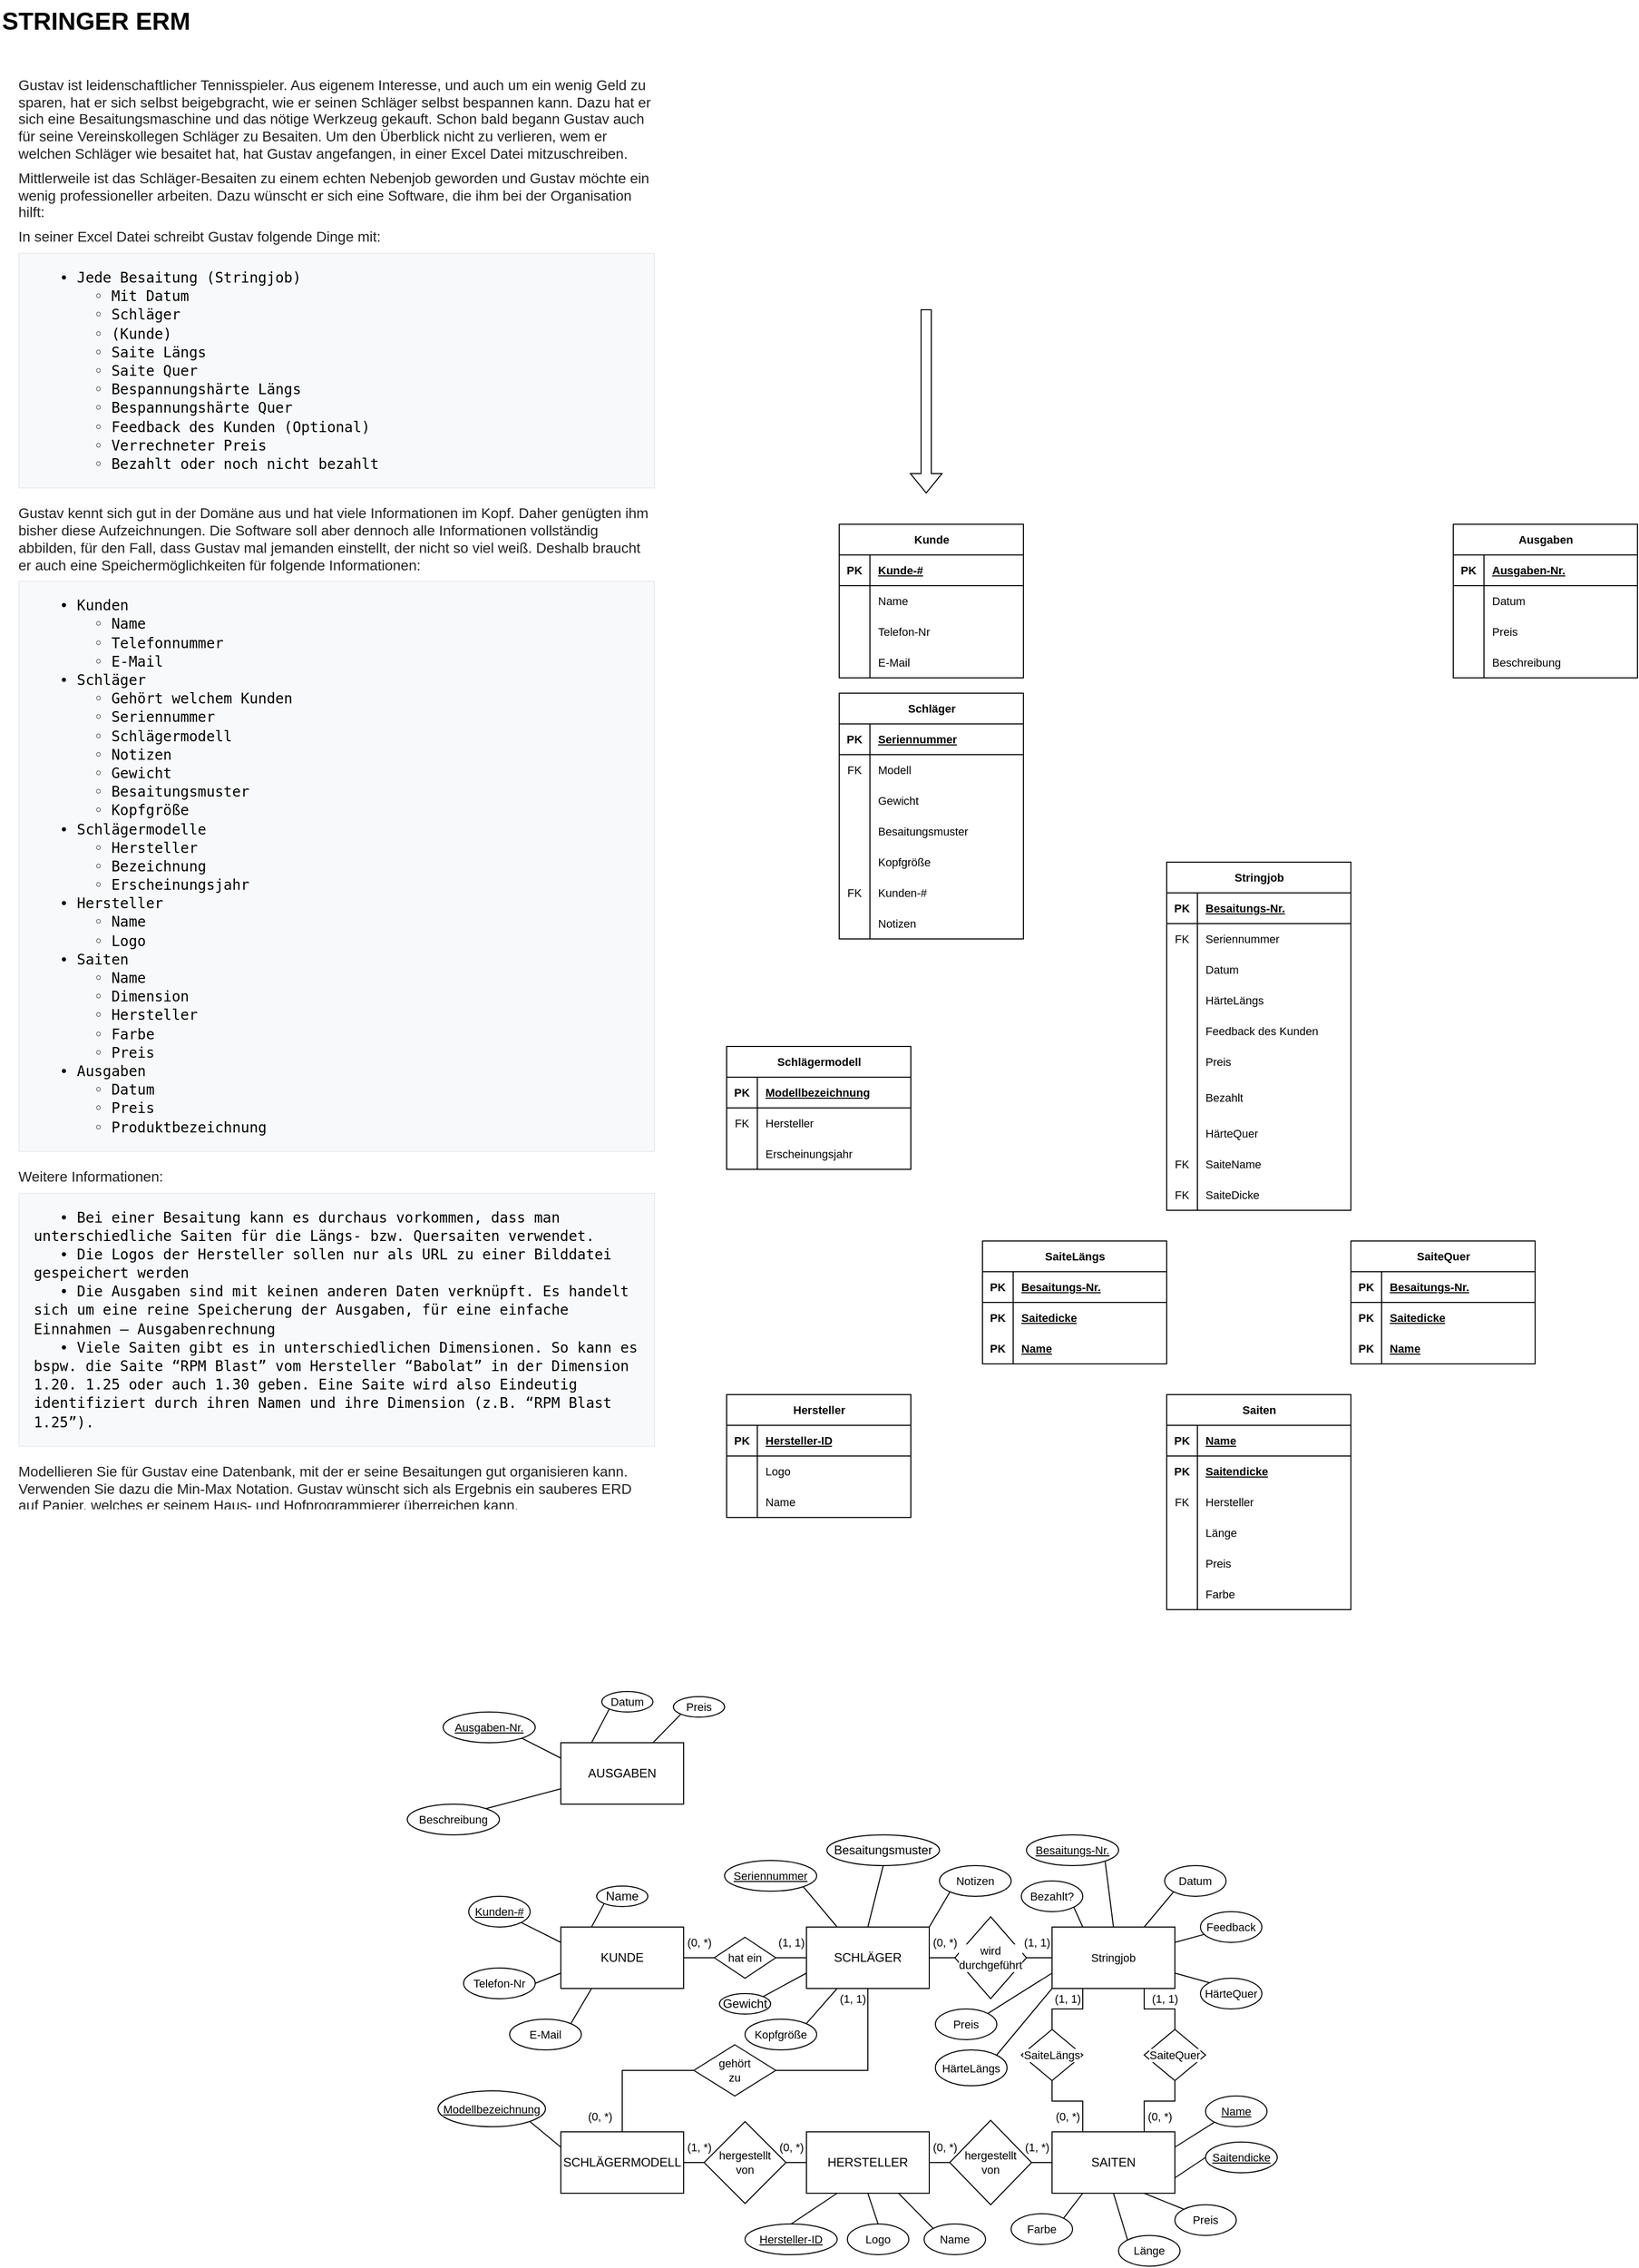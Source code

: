<mxfile version="24.7.7">
  <diagram name="Seite-1" id="ijZx68QLBWRRkLDmMVue">
    <mxGraphModel dx="2527" dy="1738" grid="1" gridSize="10" guides="1" tooltips="1" connect="1" arrows="1" fold="1" page="1" pageScale="1" pageWidth="1654" pageHeight="1169" math="0" shadow="0">
      <root>
        <mxCell id="0" />
        <mxCell id="1" parent="0" />
        <mxCell id="lBwvXXVm8K2uGfDEL1Nn-1" value="&lt;h1 style=&quot;margin-top: 0px;&quot;&gt;STRINGER ERM&lt;/h1&gt;&lt;div style=&quot;box-sizing: border-box; position: relative; flex: 1 1 auto; padding: 1rem; color: rgb(33, 37, 41); font-family: Nunito, sans-serif; font-size: 14.4px;&quot; class=&quot;modal-body&quot;&gt;&lt;div style=&quot;box-sizing: border-box; margin-bottom: 0px;&quot; class=&quot;card-text&quot;&gt;&lt;p style=&quot;box-sizing: border-box; margin: 0.5em 0px; color: rgb(32, 33, 34); font-family: sans-serif; font-size: 14px;&quot;&gt;Gustav ist leidenschaftlicher Tennisspieler. Aus eigenem Interesse, und auch um ein wenig Geld zu sparen, hat er sich selbst beigebgracht, wie er seinen Schläger selbst bespannen kann. Dazu hat er sich eine Besaitungsmaschine und das nötige Werkzeug gekauft. Schon bald begann Gustav auch für seine Vereinskollegen Schläger zu Besaiten. Um den Überblick nicht zu verlieren, wem er welchen Schläger wie besaitet hat, hat Gustav angefangen, in einer Excel Datei mitzuschreiben.&lt;/p&gt;&lt;p style=&quot;box-sizing: border-box; margin: 0.5em 0px; color: rgb(32, 33, 34); font-family: sans-serif; font-size: 14px;&quot;&gt;Mittlerweile ist das Schläger-Besaiten zu einem echten Nebenjob geworden und Gustav möchte ein wenig professioneller arbeiten. Dazu wünscht er sich eine Software, die ihm bei der Organisation hilft:&lt;/p&gt;&lt;p style=&quot;box-sizing: border-box; margin: 0.5em 0px; color: rgb(32, 33, 34); font-family: sans-serif; font-size: 14px;&quot;&gt;In seiner Excel Datei schreibt Gustav folgende Dinge mit:&lt;/p&gt;&lt;pre style=&quot;box-sizing: border-box; font-family: monospace, monospace; font-size: 14px; direction: ltr; unicode-bidi: bidi-override; margin-top: 0px; margin-bottom: 1rem; overflow: hidden auto; line-height: 1.3; background-color: rgb(248, 249, 250); color: rgb(0, 0, 0); border: 1px solid rgb(234, 236, 240); padding: 1em; text-wrap: wrap; overflow-wrap: break-word;&quot;&gt;   • Jede Besaitung (Stringjob)&lt;br&gt;       ◦ Mit Datum&lt;br&gt;       ◦ Schläger&lt;br&gt;       ◦ (Kunde)&lt;br&gt;       ◦ Saite Längs&lt;br&gt;       ◦ Saite Quer&lt;br&gt;       ◦ Bespannungshärte Längs&lt;br&gt;       ◦ Bespannungshärte Quer&lt;br&gt;       ◦ Feedback des Kunden (Optional)&lt;br&gt;       ◦ Verrechneter Preis&lt;br&gt;       ◦ Bezahlt oder noch nicht bezahlt&lt;br&gt;&lt;/pre&gt;&lt;p style=&quot;box-sizing: border-box; margin: 0.5em 0px; color: rgb(32, 33, 34); font-family: sans-serif; font-size: 14px;&quot;&gt;Gustav kennt sich gut in der Domäne aus und hat viele Informationen im Kopf. Daher genügten ihm bisher diese Aufzeichnungen. Die Software soll aber dennoch alle Informationen vollständig abbilden, für den Fall, dass Gustav mal jemanden einstellt, der nicht so viel weiß. Deshalb braucht er auch eine Speichermöglichkeiten für folgende Informationen:&lt;/p&gt;&lt;pre style=&quot;box-sizing: border-box; font-family: monospace, monospace; font-size: 14px; direction: ltr; unicode-bidi: bidi-override; margin-top: 0px; margin-bottom: 1rem; overflow: hidden auto; line-height: 1.3; background-color: rgb(248, 249, 250); color: rgb(0, 0, 0); border: 1px solid rgb(234, 236, 240); padding: 1em; text-wrap: wrap; overflow-wrap: break-word;&quot;&gt;   • Kunden&lt;br&gt;       ◦ Name&lt;br&gt;       ◦ Telefonnummer&lt;br&gt;       ◦ E-Mail&lt;br&gt;   • Schläger&lt;br&gt;       ◦ Gehört welchem Kunden&lt;br&gt;       ◦ Seriennummer&lt;br&gt;       ◦ Schlägermodell&lt;br&gt;       ◦ Notizen&lt;br&gt;       ◦ Gewicht&lt;br&gt;       ◦ Besaitungsmuster&lt;br&gt;       ◦ Kopfgröße&lt;br&gt;   • Schlägermodelle&lt;br&gt;       ◦ Hersteller&lt;br&gt;       ◦ Bezeichnung&lt;br&gt;       ◦ Erscheinungsjahr&lt;br&gt;   • Hersteller&lt;br&gt;       ◦ Name&lt;br&gt;       ◦ Logo&lt;br&gt;   • Saiten&lt;br&gt;       ◦ Name&lt;br&gt;       ◦ Dimension&lt;br&gt;       ◦ Hersteller&lt;br&gt;       ◦ Farbe&lt;br&gt;       ◦ Preis&lt;br&gt;   • Ausgaben&lt;br&gt;       ◦ Datum&lt;br&gt;       ◦ Preis&lt;br&gt;       ◦ Produktbezeichnung&lt;br&gt;&lt;/pre&gt;&lt;p style=&quot;box-sizing: border-box; margin: 0.5em 0px; color: rgb(32, 33, 34); font-family: sans-serif; font-size: 14px;&quot;&gt;Weitere Informationen:&lt;/p&gt;&lt;pre style=&quot;box-sizing: border-box; font-family: monospace, monospace; font-size: 14px; direction: ltr; unicode-bidi: bidi-override; margin-top: 0px; margin-bottom: 1rem; overflow: hidden auto; line-height: 1.3; background-color: rgb(248, 249, 250); color: rgb(0, 0, 0); border: 1px solid rgb(234, 236, 240); padding: 1em; text-wrap: wrap; overflow-wrap: break-word;&quot;&gt;   • Bei einer Besaitung kann es durchaus vorkommen, dass man unterschiedliche Saiten für die Längs- bzw. Quersaiten verwendet. &lt;br&gt;   • Die Logos der Hersteller sollen nur als URL zu einer Bilddatei gespeichert werden&lt;br&gt;   • Die Ausgaben sind mit keinen anderen Daten verknüpft. Es handelt sich um eine reine Speicherung der Ausgaben, für eine einfache Einnahmen – Ausgabenrechnung&lt;br&gt;   • Viele Saiten gibt es in unterschiedlichen Dimensionen. So kann es bspw. die Saite “RPM Blast” vom Hersteller “Babolat” in der Dimension 1.20. 1.25 oder auch 1.30 geben. Eine Saite wird also Eindeutig identifiziert durch ihren Namen und ihre Dimension (z.B. “RPM Blast 1.25”).&lt;br&gt;&lt;/pre&gt;&lt;p style=&quot;box-sizing: border-box; margin: 0.5em 0px; color: rgb(32, 33, 34); font-family: sans-serif; font-size: 14px;&quot;&gt;Modellieren Sie für Gustav eine Datenbank, mit der er seine Besaitungen gut organisieren kann. Verwenden Sie dazu die Min-Max Notation. Gustav wünscht sich als Ergebnis ein sauberes ERD auf Papier, welches er seinem Haus- und Hofprogrammierer überreichen kann.&lt;/p&gt;&lt;/div&gt;&lt;/div&gt;" style="text;html=1;whiteSpace=wrap;overflow=hidden;rounded=0;" parent="1" vertex="1">
          <mxGeometry x="-1650" y="-302" width="656" height="1471" as="geometry" />
        </mxCell>
        <mxCell id="lBwvXXVm8K2uGfDEL1Nn-17" style="edgeStyle=none;shape=connector;rounded=0;orthogonalLoop=1;jettySize=auto;html=1;exitX=1;exitY=0.5;exitDx=0;exitDy=0;entryX=0;entryY=0.5;entryDx=0;entryDy=0;strokeColor=default;align=center;verticalAlign=middle;fontFamily=Helvetica;fontSize=11;fontColor=default;labelBackgroundColor=default;endArrow=none;" parent="1" source="lBwvXXVm8K2uGfDEL1Nn-2" target="lBwvXXVm8K2uGfDEL1Nn-16" edge="1">
          <mxGeometry relative="1" as="geometry">
            <mxPoint x="-972" y="1610" as="targetPoint" />
          </mxGeometry>
        </mxCell>
        <mxCell id="lBwvXXVm8K2uGfDEL1Nn-2" value="KUNDE" style="rounded=0;whiteSpace=wrap;html=1;" parent="1" vertex="1">
          <mxGeometry x="-1102" y="1580" width="120" height="60" as="geometry" />
        </mxCell>
        <mxCell id="lBwvXXVm8K2uGfDEL1Nn-222" style="edgeStyle=none;shape=connector;rounded=0;orthogonalLoop=1;jettySize=auto;html=1;exitX=0;exitY=0.75;exitDx=0;exitDy=0;entryX=1;entryY=0;entryDx=0;entryDy=0;strokeColor=default;align=center;verticalAlign=middle;fontFamily=Helvetica;fontSize=11;fontColor=default;labelBackgroundColor=default;endArrow=none;" parent="1" source="lBwvXXVm8K2uGfDEL1Nn-3" target="lBwvXXVm8K2uGfDEL1Nn-215" edge="1">
          <mxGeometry relative="1" as="geometry" />
        </mxCell>
        <mxCell id="lBwvXXVm8K2uGfDEL1Nn-224" style="edgeStyle=none;shape=connector;rounded=0;orthogonalLoop=1;jettySize=auto;html=1;exitX=0.25;exitY=1;exitDx=0;exitDy=0;entryX=1;entryY=0;entryDx=0;entryDy=0;strokeColor=default;align=center;verticalAlign=middle;fontFamily=Helvetica;fontSize=11;fontColor=default;labelBackgroundColor=default;endArrow=none;" parent="1" source="lBwvXXVm8K2uGfDEL1Nn-3" target="lBwvXXVm8K2uGfDEL1Nn-217" edge="1">
          <mxGeometry relative="1" as="geometry" />
        </mxCell>
        <mxCell id="lBwvXXVm8K2uGfDEL1Nn-226" style="edgeStyle=none;shape=connector;rounded=0;orthogonalLoop=1;jettySize=auto;html=1;exitX=0.5;exitY=0;exitDx=0;exitDy=0;entryX=0.5;entryY=1;entryDx=0;entryDy=0;strokeColor=default;align=center;verticalAlign=middle;fontFamily=Helvetica;fontSize=11;fontColor=default;labelBackgroundColor=default;endArrow=none;" parent="1" source="lBwvXXVm8K2uGfDEL1Nn-3" target="lBwvXXVm8K2uGfDEL1Nn-216" edge="1">
          <mxGeometry relative="1" as="geometry" />
        </mxCell>
        <mxCell id="lBwvXXVm8K2uGfDEL1Nn-3" value="SCHLÄGER" style="rounded=0;whiteSpace=wrap;html=1;" parent="1" vertex="1">
          <mxGeometry x="-862" y="1580" width="120" height="60" as="geometry" />
        </mxCell>
        <mxCell id="lBwvXXVm8K2uGfDEL1Nn-231" style="edgeStyle=none;shape=connector;rounded=0;orthogonalLoop=1;jettySize=auto;html=1;exitX=0;exitY=0.25;exitDx=0;exitDy=0;entryX=1;entryY=1;entryDx=0;entryDy=0;strokeColor=default;align=center;verticalAlign=middle;fontFamily=Helvetica;fontSize=11;fontColor=default;labelBackgroundColor=default;endArrow=none;" parent="1" source="lBwvXXVm8K2uGfDEL1Nn-4" target="lBwvXXVm8K2uGfDEL1Nn-230" edge="1">
          <mxGeometry relative="1" as="geometry" />
        </mxCell>
        <mxCell id="lBwvXXVm8K2uGfDEL1Nn-4" value="SCHLÄGERMODELL" style="rounded=0;whiteSpace=wrap;html=1;" parent="1" vertex="1">
          <mxGeometry x="-1102" y="1780" width="120" height="60" as="geometry" />
        </mxCell>
        <mxCell id="lBwvXXVm8K2uGfDEL1Nn-234" style="edgeStyle=none;shape=connector;rounded=0;orthogonalLoop=1;jettySize=auto;html=1;exitX=0.25;exitY=1;exitDx=0;exitDy=0;entryX=0.5;entryY=0;entryDx=0;entryDy=0;strokeColor=default;align=center;verticalAlign=middle;fontFamily=Helvetica;fontSize=11;fontColor=default;labelBackgroundColor=default;endArrow=none;" parent="1" source="lBwvXXVm8K2uGfDEL1Nn-5" target="lBwvXXVm8K2uGfDEL1Nn-232" edge="1">
          <mxGeometry relative="1" as="geometry" />
        </mxCell>
        <mxCell id="lBwvXXVm8K2uGfDEL1Nn-235" style="edgeStyle=none;shape=connector;rounded=0;orthogonalLoop=1;jettySize=auto;html=1;exitX=0.5;exitY=1;exitDx=0;exitDy=0;entryX=0.5;entryY=0;entryDx=0;entryDy=0;strokeColor=default;align=center;verticalAlign=middle;fontFamily=Helvetica;fontSize=11;fontColor=default;labelBackgroundColor=default;endArrow=none;" parent="1" source="lBwvXXVm8K2uGfDEL1Nn-5" target="lBwvXXVm8K2uGfDEL1Nn-233" edge="1">
          <mxGeometry relative="1" as="geometry" />
        </mxCell>
        <mxCell id="lBwvXXVm8K2uGfDEL1Nn-237" style="edgeStyle=none;shape=connector;rounded=0;orthogonalLoop=1;jettySize=auto;html=1;exitX=0.75;exitY=1;exitDx=0;exitDy=0;entryX=0;entryY=0;entryDx=0;entryDy=0;strokeColor=default;align=center;verticalAlign=middle;fontFamily=Helvetica;fontSize=11;fontColor=default;labelBackgroundColor=default;endArrow=none;" parent="1" source="lBwvXXVm8K2uGfDEL1Nn-5" target="lBwvXXVm8K2uGfDEL1Nn-236" edge="1">
          <mxGeometry relative="1" as="geometry" />
        </mxCell>
        <mxCell id="lBwvXXVm8K2uGfDEL1Nn-5" value="HERSTELLER" style="rounded=0;whiteSpace=wrap;html=1;" parent="1" vertex="1">
          <mxGeometry x="-862" y="1780" width="120" height="60" as="geometry" />
        </mxCell>
        <mxCell id="lBwvXXVm8K2uGfDEL1Nn-271" style="edgeStyle=none;shape=connector;rounded=0;orthogonalLoop=1;jettySize=auto;html=1;exitX=1;exitY=0.75;exitDx=0;exitDy=0;entryX=0;entryY=0.5;entryDx=0;entryDy=0;strokeColor=default;align=center;verticalAlign=middle;fontFamily=Helvetica;fontSize=11;fontColor=default;labelBackgroundColor=default;endArrow=none;" parent="1" source="lBwvXXVm8K2uGfDEL1Nn-6" target="lBwvXXVm8K2uGfDEL1Nn-270" edge="1">
          <mxGeometry relative="1" as="geometry" />
        </mxCell>
        <mxCell id="lBwvXXVm8K2uGfDEL1Nn-6" value="SAITEN" style="rounded=0;whiteSpace=wrap;html=1;" parent="1" vertex="1">
          <mxGeometry x="-622" y="1780" width="120" height="60" as="geometry" />
        </mxCell>
        <mxCell id="lBwvXXVm8K2uGfDEL1Nn-7" value="AUSGABEN" style="rounded=0;whiteSpace=wrap;html=1;" parent="1" vertex="1">
          <mxGeometry x="-1102" y="1400" width="120" height="60" as="geometry" />
        </mxCell>
        <mxCell id="lBwvXXVm8K2uGfDEL1Nn-8" value="Name" style="ellipse;whiteSpace=wrap;html=1;" parent="1" vertex="1">
          <mxGeometry x="-1067" y="1540" width="50" height="20" as="geometry" />
        </mxCell>
        <mxCell id="lBwvXXVm8K2uGfDEL1Nn-9" value="" style="endArrow=none;html=1;rounded=0;entryX=0;entryY=1;entryDx=0;entryDy=0;exitX=0.25;exitY=0;exitDx=0;exitDy=0;" parent="1" source="lBwvXXVm8K2uGfDEL1Nn-2" target="lBwvXXVm8K2uGfDEL1Nn-8" edge="1">
          <mxGeometry width="50" height="50" relative="1" as="geometry">
            <mxPoint x="-1232" y="1650" as="sourcePoint" />
            <mxPoint x="-1182" y="1600" as="targetPoint" />
          </mxGeometry>
        </mxCell>
        <mxCell id="lBwvXXVm8K2uGfDEL1Nn-11" style="edgeStyle=none;shape=connector;rounded=0;orthogonalLoop=1;jettySize=auto;html=1;exitX=1;exitY=1;exitDx=0;exitDy=0;entryX=0;entryY=0.25;entryDx=0;entryDy=0;strokeColor=default;align=center;verticalAlign=middle;fontFamily=Helvetica;fontSize=11;fontColor=default;labelBackgroundColor=default;endArrow=none;" parent="1" source="lBwvXXVm8K2uGfDEL1Nn-10" target="lBwvXXVm8K2uGfDEL1Nn-2" edge="1">
          <mxGeometry relative="1" as="geometry" />
        </mxCell>
        <mxCell id="lBwvXXVm8K2uGfDEL1Nn-10" value="&lt;u&gt;Kunden-#&lt;/u&gt;" style="ellipse;whiteSpace=wrap;html=1;fontFamily=Helvetica;fontSize=11;fontColor=default;labelBackgroundColor=default;" parent="1" vertex="1">
          <mxGeometry x="-1192" y="1550" width="60" height="30" as="geometry" />
        </mxCell>
        <mxCell id="lBwvXXVm8K2uGfDEL1Nn-13" style="edgeStyle=none;shape=connector;rounded=0;orthogonalLoop=1;jettySize=auto;html=1;exitX=1;exitY=0.5;exitDx=0;exitDy=0;entryX=0;entryY=0.75;entryDx=0;entryDy=0;strokeColor=default;align=center;verticalAlign=middle;fontFamily=Helvetica;fontSize=11;fontColor=default;labelBackgroundColor=default;endArrow=none;" parent="1" source="lBwvXXVm8K2uGfDEL1Nn-12" target="lBwvXXVm8K2uGfDEL1Nn-2" edge="1">
          <mxGeometry relative="1" as="geometry" />
        </mxCell>
        <mxCell id="lBwvXXVm8K2uGfDEL1Nn-12" value="Telefon-Nr" style="ellipse;whiteSpace=wrap;html=1;strokeColor=default;align=center;verticalAlign=middle;fontFamily=Helvetica;fontSize=11;fontColor=default;labelBackgroundColor=default;fillColor=default;" parent="1" vertex="1">
          <mxGeometry x="-1197" y="1620" width="70" height="30" as="geometry" />
        </mxCell>
        <mxCell id="lBwvXXVm8K2uGfDEL1Nn-15" style="edgeStyle=none;shape=connector;rounded=0;orthogonalLoop=1;jettySize=auto;html=1;exitX=1;exitY=0;exitDx=0;exitDy=0;entryX=0.25;entryY=1;entryDx=0;entryDy=0;strokeColor=default;align=center;verticalAlign=middle;fontFamily=Helvetica;fontSize=11;fontColor=default;labelBackgroundColor=default;endArrow=none;" parent="1" source="lBwvXXVm8K2uGfDEL1Nn-14" target="lBwvXXVm8K2uGfDEL1Nn-2" edge="1">
          <mxGeometry relative="1" as="geometry" />
        </mxCell>
        <mxCell id="lBwvXXVm8K2uGfDEL1Nn-14" value="E-Mail" style="ellipse;whiteSpace=wrap;html=1;strokeColor=default;align=center;verticalAlign=middle;fontFamily=Helvetica;fontSize=11;fontColor=default;labelBackgroundColor=default;fillColor=default;" parent="1" vertex="1">
          <mxGeometry x="-1152" y="1670" width="70" height="30" as="geometry" />
        </mxCell>
        <mxCell id="lBwvXXVm8K2uGfDEL1Nn-18" style="edgeStyle=none;shape=connector;rounded=0;orthogonalLoop=1;jettySize=auto;html=1;exitX=1;exitY=0.5;exitDx=0;exitDy=0;entryX=0;entryY=0.5;entryDx=0;entryDy=0;strokeColor=default;align=center;verticalAlign=middle;fontFamily=Helvetica;fontSize=11;fontColor=default;labelBackgroundColor=default;endArrow=none;" parent="1" source="lBwvXXVm8K2uGfDEL1Nn-16" target="lBwvXXVm8K2uGfDEL1Nn-3" edge="1">
          <mxGeometry relative="1" as="geometry">
            <mxPoint x="-882" y="1610" as="targetPoint" />
          </mxGeometry>
        </mxCell>
        <mxCell id="lBwvXXVm8K2uGfDEL1Nn-16" value="hat ein" style="rhombus;whiteSpace=wrap;html=1;strokeColor=default;align=center;verticalAlign=middle;fontFamily=Helvetica;fontSize=11;fontColor=default;labelBackgroundColor=default;fillColor=default;" parent="1" vertex="1">
          <mxGeometry x="-952" y="1590" width="60" height="40" as="geometry" />
        </mxCell>
        <mxCell id="lBwvXXVm8K2uGfDEL1Nn-20" style="edgeStyle=none;shape=connector;rounded=0;orthogonalLoop=1;jettySize=auto;html=1;exitX=0;exitY=0.5;exitDx=0;exitDy=0;entryX=0.5;entryY=0;entryDx=0;entryDy=0;strokeColor=default;align=center;verticalAlign=middle;fontFamily=Helvetica;fontSize=11;fontColor=default;labelBackgroundColor=default;endArrow=none;" parent="1" source="lBwvXXVm8K2uGfDEL1Nn-19" target="lBwvXXVm8K2uGfDEL1Nn-4" edge="1">
          <mxGeometry relative="1" as="geometry">
            <mxPoint x="-972" y="1740" as="sourcePoint" />
            <Array as="points">
              <mxPoint x="-1042" y="1720" />
            </Array>
          </mxGeometry>
        </mxCell>
        <mxCell id="lBwvXXVm8K2uGfDEL1Nn-27" style="edgeStyle=none;shape=connector;rounded=0;orthogonalLoop=1;jettySize=auto;html=1;exitX=1;exitY=0.5;exitDx=0;exitDy=0;entryX=0.5;entryY=1;entryDx=0;entryDy=0;strokeColor=default;align=center;verticalAlign=middle;fontFamily=Helvetica;fontSize=11;fontColor=default;labelBackgroundColor=default;endArrow=none;" parent="1" source="lBwvXXVm8K2uGfDEL1Nn-19" target="lBwvXXVm8K2uGfDEL1Nn-3" edge="1">
          <mxGeometry relative="1" as="geometry">
            <mxPoint x="-852" y="1640" as="targetPoint" />
            <Array as="points">
              <mxPoint x="-802" y="1720" />
            </Array>
          </mxGeometry>
        </mxCell>
        <mxCell id="lBwvXXVm8K2uGfDEL1Nn-19" value="gehört&lt;br&gt;zu" style="rhombus;whiteSpace=wrap;html=1;strokeColor=default;align=center;verticalAlign=middle;fontFamily=Helvetica;fontSize=11;fontColor=default;labelBackgroundColor=default;fillColor=default;" parent="1" vertex="1">
          <mxGeometry x="-972" y="1695" width="80" height="50" as="geometry" />
        </mxCell>
        <mxCell id="lBwvXXVm8K2uGfDEL1Nn-22" style="edgeStyle=none;shape=connector;rounded=0;orthogonalLoop=1;jettySize=auto;html=1;exitX=1;exitY=0.5;exitDx=0;exitDy=0;entryX=0;entryY=0.5;entryDx=0;entryDy=0;strokeColor=default;align=center;verticalAlign=middle;fontFamily=Helvetica;fontSize=11;fontColor=default;labelBackgroundColor=default;endArrow=none;" parent="1" source="lBwvXXVm8K2uGfDEL1Nn-21" edge="1">
          <mxGeometry relative="1" as="geometry">
            <mxPoint x="-882" y="1810" as="targetPoint" />
          </mxGeometry>
        </mxCell>
        <mxCell id="lBwvXXVm8K2uGfDEL1Nn-23" style="edgeStyle=none;shape=connector;rounded=0;orthogonalLoop=1;jettySize=auto;html=1;exitX=0;exitY=0.5;exitDx=0;exitDy=0;entryX=1;entryY=0.5;entryDx=0;entryDy=0;strokeColor=default;align=center;verticalAlign=middle;fontFamily=Helvetica;fontSize=11;fontColor=default;labelBackgroundColor=default;endArrow=none;" parent="1" target="lBwvXXVm8K2uGfDEL1Nn-4" edge="1">
          <mxGeometry relative="1" as="geometry">
            <mxPoint x="-972" y="1810" as="sourcePoint" />
          </mxGeometry>
        </mxCell>
        <mxCell id="lBwvXXVm8K2uGfDEL1Nn-136" value="" style="edgeStyle=none;shape=connector;rounded=0;orthogonalLoop=1;jettySize=auto;html=1;strokeColor=default;align=center;verticalAlign=middle;fontFamily=Helvetica;fontSize=11;fontColor=default;labelBackgroundColor=default;endArrow=none;" parent="1" source="lBwvXXVm8K2uGfDEL1Nn-21" target="lBwvXXVm8K2uGfDEL1Nn-4" edge="1">
          <mxGeometry relative="1" as="geometry" />
        </mxCell>
        <mxCell id="lBwvXXVm8K2uGfDEL1Nn-137" value="" style="edgeStyle=none;shape=connector;rounded=0;orthogonalLoop=1;jettySize=auto;html=1;strokeColor=default;align=center;verticalAlign=middle;fontFamily=Helvetica;fontSize=11;fontColor=default;labelBackgroundColor=default;endArrow=none;" parent="1" source="lBwvXXVm8K2uGfDEL1Nn-21" target="lBwvXXVm8K2uGfDEL1Nn-5" edge="1">
          <mxGeometry relative="1" as="geometry" />
        </mxCell>
        <mxCell id="lBwvXXVm8K2uGfDEL1Nn-21" value="hergestellt&lt;br&gt;von" style="rhombus;whiteSpace=wrap;html=1;strokeColor=default;align=center;verticalAlign=middle;fontFamily=Helvetica;fontSize=11;fontColor=default;labelBackgroundColor=default;fillColor=default;" parent="1" vertex="1">
          <mxGeometry x="-962" y="1770" width="80" height="80" as="geometry" />
        </mxCell>
        <mxCell id="lBwvXXVm8K2uGfDEL1Nn-25" style="edgeStyle=none;shape=connector;rounded=0;orthogonalLoop=1;jettySize=auto;html=1;exitX=1;exitY=0.5;exitDx=0;exitDy=0;entryX=0;entryY=0.5;entryDx=0;entryDy=0;strokeColor=default;align=center;verticalAlign=middle;fontFamily=Helvetica;fontSize=11;fontColor=default;labelBackgroundColor=default;endArrow=none;" parent="1" source="lBwvXXVm8K2uGfDEL1Nn-24" target="lBwvXXVm8K2uGfDEL1Nn-6" edge="1">
          <mxGeometry relative="1" as="geometry" />
        </mxCell>
        <mxCell id="lBwvXXVm8K2uGfDEL1Nn-26" style="edgeStyle=none;shape=connector;rounded=0;orthogonalLoop=1;jettySize=auto;html=1;exitX=0;exitY=0.5;exitDx=0;exitDy=0;entryX=1;entryY=0.5;entryDx=0;entryDy=0;strokeColor=default;align=center;verticalAlign=middle;fontFamily=Helvetica;fontSize=11;fontColor=default;labelBackgroundColor=default;endArrow=none;" parent="1" source="lBwvXXVm8K2uGfDEL1Nn-24" target="lBwvXXVm8K2uGfDEL1Nn-5" edge="1">
          <mxGeometry relative="1" as="geometry" />
        </mxCell>
        <mxCell id="lBwvXXVm8K2uGfDEL1Nn-24" value="hergestellt&lt;br&gt;von" style="rhombus;whiteSpace=wrap;html=1;strokeColor=default;align=center;verticalAlign=middle;fontFamily=Helvetica;fontSize=11;fontColor=default;labelBackgroundColor=default;fillColor=default;" parent="1" vertex="1">
          <mxGeometry x="-722" y="1768.75" width="80" height="82.5" as="geometry" />
        </mxCell>
        <mxCell id="lBwvXXVm8K2uGfDEL1Nn-34" value="Kunde" style="shape=table;startSize=30;container=1;collapsible=1;childLayout=tableLayout;fixedRows=1;rowLines=0;fontStyle=1;align=center;resizeLast=1;html=1;strokeColor=default;verticalAlign=middle;fontFamily=Helvetica;fontSize=11;fontColor=default;labelBackgroundColor=default;fillColor=default;" parent="1" vertex="1">
          <mxGeometry x="-830" y="210" width="180" height="150" as="geometry" />
        </mxCell>
        <mxCell id="lBwvXXVm8K2uGfDEL1Nn-35" value="" style="shape=tableRow;horizontal=0;startSize=0;swimlaneHead=0;swimlaneBody=0;fillColor=none;collapsible=0;dropTarget=0;points=[[0,0.5],[1,0.5]];portConstraint=eastwest;top=0;left=0;right=0;bottom=1;strokeColor=default;align=center;verticalAlign=middle;fontFamily=Helvetica;fontSize=11;fontColor=default;labelBackgroundColor=default;" parent="lBwvXXVm8K2uGfDEL1Nn-34" vertex="1">
          <mxGeometry y="30" width="180" height="30" as="geometry" />
        </mxCell>
        <mxCell id="lBwvXXVm8K2uGfDEL1Nn-36" value="PK" style="shape=partialRectangle;connectable=0;fillColor=none;top=0;left=0;bottom=0;right=0;fontStyle=1;overflow=hidden;whiteSpace=wrap;html=1;strokeColor=default;align=center;verticalAlign=middle;fontFamily=Helvetica;fontSize=11;fontColor=default;labelBackgroundColor=default;" parent="lBwvXXVm8K2uGfDEL1Nn-35" vertex="1">
          <mxGeometry width="30" height="30" as="geometry">
            <mxRectangle width="30" height="30" as="alternateBounds" />
          </mxGeometry>
        </mxCell>
        <mxCell id="lBwvXXVm8K2uGfDEL1Nn-37" value="Kunde-#" style="shape=partialRectangle;connectable=0;fillColor=none;top=0;left=0;bottom=0;right=0;align=left;spacingLeft=6;fontStyle=5;overflow=hidden;whiteSpace=wrap;html=1;strokeColor=default;verticalAlign=middle;fontFamily=Helvetica;fontSize=11;fontColor=default;labelBackgroundColor=default;" parent="lBwvXXVm8K2uGfDEL1Nn-35" vertex="1">
          <mxGeometry x="30" width="150" height="30" as="geometry">
            <mxRectangle width="150" height="30" as="alternateBounds" />
          </mxGeometry>
        </mxCell>
        <mxCell id="lBwvXXVm8K2uGfDEL1Nn-38" value="" style="shape=tableRow;horizontal=0;startSize=0;swimlaneHead=0;swimlaneBody=0;fillColor=none;collapsible=0;dropTarget=0;points=[[0,0.5],[1,0.5]];portConstraint=eastwest;top=0;left=0;right=0;bottom=0;strokeColor=default;align=center;verticalAlign=middle;fontFamily=Helvetica;fontSize=11;fontColor=default;labelBackgroundColor=default;" parent="lBwvXXVm8K2uGfDEL1Nn-34" vertex="1">
          <mxGeometry y="60" width="180" height="30" as="geometry" />
        </mxCell>
        <mxCell id="lBwvXXVm8K2uGfDEL1Nn-39" value="" style="shape=partialRectangle;connectable=0;fillColor=none;top=0;left=0;bottom=0;right=0;editable=1;overflow=hidden;whiteSpace=wrap;html=1;strokeColor=default;align=center;verticalAlign=middle;fontFamily=Helvetica;fontSize=11;fontColor=default;labelBackgroundColor=default;" parent="lBwvXXVm8K2uGfDEL1Nn-38" vertex="1">
          <mxGeometry width="30" height="30" as="geometry">
            <mxRectangle width="30" height="30" as="alternateBounds" />
          </mxGeometry>
        </mxCell>
        <mxCell id="lBwvXXVm8K2uGfDEL1Nn-40" value="Name" style="shape=partialRectangle;connectable=0;fillColor=none;top=0;left=0;bottom=0;right=0;align=left;spacingLeft=6;overflow=hidden;whiteSpace=wrap;html=1;strokeColor=default;verticalAlign=middle;fontFamily=Helvetica;fontSize=11;fontColor=default;labelBackgroundColor=default;" parent="lBwvXXVm8K2uGfDEL1Nn-38" vertex="1">
          <mxGeometry x="30" width="150" height="30" as="geometry">
            <mxRectangle width="150" height="30" as="alternateBounds" />
          </mxGeometry>
        </mxCell>
        <mxCell id="lBwvXXVm8K2uGfDEL1Nn-41" value="" style="shape=tableRow;horizontal=0;startSize=0;swimlaneHead=0;swimlaneBody=0;fillColor=none;collapsible=0;dropTarget=0;points=[[0,0.5],[1,0.5]];portConstraint=eastwest;top=0;left=0;right=0;bottom=0;strokeColor=default;align=center;verticalAlign=middle;fontFamily=Helvetica;fontSize=11;fontColor=default;labelBackgroundColor=default;" parent="lBwvXXVm8K2uGfDEL1Nn-34" vertex="1">
          <mxGeometry y="90" width="180" height="30" as="geometry" />
        </mxCell>
        <mxCell id="lBwvXXVm8K2uGfDEL1Nn-42" value="" style="shape=partialRectangle;connectable=0;fillColor=none;top=0;left=0;bottom=0;right=0;editable=1;overflow=hidden;whiteSpace=wrap;html=1;strokeColor=default;align=center;verticalAlign=middle;fontFamily=Helvetica;fontSize=11;fontColor=default;labelBackgroundColor=default;" parent="lBwvXXVm8K2uGfDEL1Nn-41" vertex="1">
          <mxGeometry width="30" height="30" as="geometry">
            <mxRectangle width="30" height="30" as="alternateBounds" />
          </mxGeometry>
        </mxCell>
        <mxCell id="lBwvXXVm8K2uGfDEL1Nn-43" value="Telefon-Nr" style="shape=partialRectangle;connectable=0;fillColor=none;top=0;left=0;bottom=0;right=0;align=left;spacingLeft=6;overflow=hidden;whiteSpace=wrap;html=1;strokeColor=default;verticalAlign=middle;fontFamily=Helvetica;fontSize=11;fontColor=default;labelBackgroundColor=default;" parent="lBwvXXVm8K2uGfDEL1Nn-41" vertex="1">
          <mxGeometry x="30" width="150" height="30" as="geometry">
            <mxRectangle width="150" height="30" as="alternateBounds" />
          </mxGeometry>
        </mxCell>
        <mxCell id="lBwvXXVm8K2uGfDEL1Nn-44" value="" style="shape=tableRow;horizontal=0;startSize=0;swimlaneHead=0;swimlaneBody=0;fillColor=none;collapsible=0;dropTarget=0;points=[[0,0.5],[1,0.5]];portConstraint=eastwest;top=0;left=0;right=0;bottom=0;strokeColor=default;align=center;verticalAlign=middle;fontFamily=Helvetica;fontSize=11;fontColor=default;labelBackgroundColor=default;" parent="lBwvXXVm8K2uGfDEL1Nn-34" vertex="1">
          <mxGeometry y="120" width="180" height="30" as="geometry" />
        </mxCell>
        <mxCell id="lBwvXXVm8K2uGfDEL1Nn-45" value="" style="shape=partialRectangle;connectable=0;fillColor=none;top=0;left=0;bottom=0;right=0;editable=1;overflow=hidden;whiteSpace=wrap;html=1;strokeColor=default;align=center;verticalAlign=middle;fontFamily=Helvetica;fontSize=11;fontColor=default;labelBackgroundColor=default;" parent="lBwvXXVm8K2uGfDEL1Nn-44" vertex="1">
          <mxGeometry width="30" height="30" as="geometry">
            <mxRectangle width="30" height="30" as="alternateBounds" />
          </mxGeometry>
        </mxCell>
        <mxCell id="lBwvXXVm8K2uGfDEL1Nn-46" value="E-Mail" style="shape=partialRectangle;connectable=0;fillColor=none;top=0;left=0;bottom=0;right=0;align=left;spacingLeft=6;overflow=hidden;whiteSpace=wrap;html=1;strokeColor=default;verticalAlign=middle;fontFamily=Helvetica;fontSize=11;fontColor=default;labelBackgroundColor=default;" parent="lBwvXXVm8K2uGfDEL1Nn-44" vertex="1">
          <mxGeometry x="30" width="150" height="30" as="geometry">
            <mxRectangle width="150" height="30" as="alternateBounds" />
          </mxGeometry>
        </mxCell>
        <mxCell id="lBwvXXVm8K2uGfDEL1Nn-47" value="Schläger" style="shape=table;startSize=30;container=1;collapsible=1;childLayout=tableLayout;fixedRows=1;rowLines=0;fontStyle=1;align=center;resizeLast=1;html=1;strokeColor=default;verticalAlign=middle;fontFamily=Helvetica;fontSize=11;fontColor=default;labelBackgroundColor=default;fillColor=default;" parent="1" vertex="1">
          <mxGeometry x="-830" y="375" width="180" height="240" as="geometry" />
        </mxCell>
        <mxCell id="lBwvXXVm8K2uGfDEL1Nn-48" value="" style="shape=tableRow;horizontal=0;startSize=0;swimlaneHead=0;swimlaneBody=0;fillColor=none;collapsible=0;dropTarget=0;points=[[0,0.5],[1,0.5]];portConstraint=eastwest;top=0;left=0;right=0;bottom=1;strokeColor=default;align=center;verticalAlign=middle;fontFamily=Helvetica;fontSize=11;fontColor=default;labelBackgroundColor=default;" parent="lBwvXXVm8K2uGfDEL1Nn-47" vertex="1">
          <mxGeometry y="30" width="180" height="30" as="geometry" />
        </mxCell>
        <mxCell id="lBwvXXVm8K2uGfDEL1Nn-49" value="PK" style="shape=partialRectangle;connectable=0;fillColor=none;top=0;left=0;bottom=0;right=0;fontStyle=1;overflow=hidden;whiteSpace=wrap;html=1;strokeColor=default;align=center;verticalAlign=middle;fontFamily=Helvetica;fontSize=11;fontColor=default;labelBackgroundColor=default;" parent="lBwvXXVm8K2uGfDEL1Nn-48" vertex="1">
          <mxGeometry width="30" height="30" as="geometry">
            <mxRectangle width="30" height="30" as="alternateBounds" />
          </mxGeometry>
        </mxCell>
        <mxCell id="lBwvXXVm8K2uGfDEL1Nn-50" value="Seriennummer" style="shape=partialRectangle;connectable=0;fillColor=none;top=0;left=0;bottom=0;right=0;align=left;spacingLeft=6;fontStyle=5;overflow=hidden;whiteSpace=wrap;html=1;strokeColor=default;verticalAlign=middle;fontFamily=Helvetica;fontSize=11;fontColor=default;labelBackgroundColor=default;" parent="lBwvXXVm8K2uGfDEL1Nn-48" vertex="1">
          <mxGeometry x="30" width="150" height="30" as="geometry">
            <mxRectangle width="150" height="30" as="alternateBounds" />
          </mxGeometry>
        </mxCell>
        <mxCell id="lBwvXXVm8K2uGfDEL1Nn-51" value="" style="shape=tableRow;horizontal=0;startSize=0;swimlaneHead=0;swimlaneBody=0;fillColor=none;collapsible=0;dropTarget=0;points=[[0,0.5],[1,0.5]];portConstraint=eastwest;top=0;left=0;right=0;bottom=0;strokeColor=default;align=center;verticalAlign=middle;fontFamily=Helvetica;fontSize=11;fontColor=default;labelBackgroundColor=default;" parent="lBwvXXVm8K2uGfDEL1Nn-47" vertex="1">
          <mxGeometry y="60" width="180" height="30" as="geometry" />
        </mxCell>
        <mxCell id="lBwvXXVm8K2uGfDEL1Nn-52" value="FK" style="shape=partialRectangle;connectable=0;fillColor=none;top=0;left=0;bottom=0;right=0;editable=1;overflow=hidden;whiteSpace=wrap;html=1;strokeColor=default;align=center;verticalAlign=middle;fontFamily=Helvetica;fontSize=11;fontColor=default;labelBackgroundColor=default;" parent="lBwvXXVm8K2uGfDEL1Nn-51" vertex="1">
          <mxGeometry width="30" height="30" as="geometry">
            <mxRectangle width="30" height="30" as="alternateBounds" />
          </mxGeometry>
        </mxCell>
        <mxCell id="lBwvXXVm8K2uGfDEL1Nn-53" value="Modell" style="shape=partialRectangle;connectable=0;fillColor=none;top=0;left=0;bottom=0;right=0;align=left;spacingLeft=6;overflow=hidden;whiteSpace=wrap;html=1;strokeColor=default;verticalAlign=middle;fontFamily=Helvetica;fontSize=11;fontColor=default;labelBackgroundColor=default;" parent="lBwvXXVm8K2uGfDEL1Nn-51" vertex="1">
          <mxGeometry x="30" width="150" height="30" as="geometry">
            <mxRectangle width="150" height="30" as="alternateBounds" />
          </mxGeometry>
        </mxCell>
        <mxCell id="lBwvXXVm8K2uGfDEL1Nn-54" value="" style="shape=tableRow;horizontal=0;startSize=0;swimlaneHead=0;swimlaneBody=0;fillColor=none;collapsible=0;dropTarget=0;points=[[0,0.5],[1,0.5]];portConstraint=eastwest;top=0;left=0;right=0;bottom=0;strokeColor=default;align=center;verticalAlign=middle;fontFamily=Helvetica;fontSize=11;fontColor=default;labelBackgroundColor=default;" parent="lBwvXXVm8K2uGfDEL1Nn-47" vertex="1">
          <mxGeometry y="90" width="180" height="30" as="geometry" />
        </mxCell>
        <mxCell id="lBwvXXVm8K2uGfDEL1Nn-55" value="" style="shape=partialRectangle;connectable=0;fillColor=none;top=0;left=0;bottom=0;right=0;editable=1;overflow=hidden;whiteSpace=wrap;html=1;strokeColor=default;align=center;verticalAlign=middle;fontFamily=Helvetica;fontSize=11;fontColor=default;labelBackgroundColor=default;" parent="lBwvXXVm8K2uGfDEL1Nn-54" vertex="1">
          <mxGeometry width="30" height="30" as="geometry">
            <mxRectangle width="30" height="30" as="alternateBounds" />
          </mxGeometry>
        </mxCell>
        <mxCell id="lBwvXXVm8K2uGfDEL1Nn-56" value="Gewicht" style="shape=partialRectangle;connectable=0;fillColor=none;top=0;left=0;bottom=0;right=0;align=left;spacingLeft=6;overflow=hidden;whiteSpace=wrap;html=1;strokeColor=default;verticalAlign=middle;fontFamily=Helvetica;fontSize=11;fontColor=default;labelBackgroundColor=default;" parent="lBwvXXVm8K2uGfDEL1Nn-54" vertex="1">
          <mxGeometry x="30" width="150" height="30" as="geometry">
            <mxRectangle width="150" height="30" as="alternateBounds" />
          </mxGeometry>
        </mxCell>
        <mxCell id="lBwvXXVm8K2uGfDEL1Nn-57" value="" style="shape=tableRow;horizontal=0;startSize=0;swimlaneHead=0;swimlaneBody=0;fillColor=none;collapsible=0;dropTarget=0;points=[[0,0.5],[1,0.5]];portConstraint=eastwest;top=0;left=0;right=0;bottom=0;strokeColor=default;align=center;verticalAlign=middle;fontFamily=Helvetica;fontSize=11;fontColor=default;labelBackgroundColor=default;" parent="lBwvXXVm8K2uGfDEL1Nn-47" vertex="1">
          <mxGeometry y="120" width="180" height="30" as="geometry" />
        </mxCell>
        <mxCell id="lBwvXXVm8K2uGfDEL1Nn-58" value="" style="shape=partialRectangle;connectable=0;fillColor=none;top=0;left=0;bottom=0;right=0;editable=1;overflow=hidden;whiteSpace=wrap;html=1;strokeColor=default;align=center;verticalAlign=middle;fontFamily=Helvetica;fontSize=11;fontColor=default;labelBackgroundColor=default;" parent="lBwvXXVm8K2uGfDEL1Nn-57" vertex="1">
          <mxGeometry width="30" height="30" as="geometry">
            <mxRectangle width="30" height="30" as="alternateBounds" />
          </mxGeometry>
        </mxCell>
        <mxCell id="lBwvXXVm8K2uGfDEL1Nn-59" value="Besaitungsmuster" style="shape=partialRectangle;connectable=0;fillColor=none;top=0;left=0;bottom=0;right=0;align=left;spacingLeft=6;overflow=hidden;whiteSpace=wrap;html=1;strokeColor=default;verticalAlign=middle;fontFamily=Helvetica;fontSize=11;fontColor=default;labelBackgroundColor=default;" parent="lBwvXXVm8K2uGfDEL1Nn-57" vertex="1">
          <mxGeometry x="30" width="150" height="30" as="geometry">
            <mxRectangle width="150" height="30" as="alternateBounds" />
          </mxGeometry>
        </mxCell>
        <mxCell id="lBwvXXVm8K2uGfDEL1Nn-60" value="" style="shape=tableRow;horizontal=0;startSize=0;swimlaneHead=0;swimlaneBody=0;fillColor=none;collapsible=0;dropTarget=0;points=[[0,0.5],[1,0.5]];portConstraint=eastwest;top=0;left=0;right=0;bottom=0;strokeColor=default;align=center;verticalAlign=middle;fontFamily=Helvetica;fontSize=11;fontColor=default;labelBackgroundColor=default;" parent="lBwvXXVm8K2uGfDEL1Nn-47" vertex="1">
          <mxGeometry y="150" width="180" height="30" as="geometry" />
        </mxCell>
        <mxCell id="lBwvXXVm8K2uGfDEL1Nn-61" value="" style="shape=partialRectangle;connectable=0;fillColor=none;top=0;left=0;bottom=0;right=0;editable=1;overflow=hidden;whiteSpace=wrap;html=1;strokeColor=default;align=center;verticalAlign=middle;fontFamily=Helvetica;fontSize=11;fontColor=default;labelBackgroundColor=default;" parent="lBwvXXVm8K2uGfDEL1Nn-60" vertex="1">
          <mxGeometry width="30" height="30" as="geometry">
            <mxRectangle width="30" height="30" as="alternateBounds" />
          </mxGeometry>
        </mxCell>
        <mxCell id="lBwvXXVm8K2uGfDEL1Nn-62" value="Kopfgröße" style="shape=partialRectangle;connectable=0;fillColor=none;top=0;left=0;bottom=0;right=0;align=left;spacingLeft=6;overflow=hidden;whiteSpace=wrap;html=1;strokeColor=default;verticalAlign=middle;fontFamily=Helvetica;fontSize=11;fontColor=default;labelBackgroundColor=default;" parent="lBwvXXVm8K2uGfDEL1Nn-60" vertex="1">
          <mxGeometry x="30" width="150" height="30" as="geometry">
            <mxRectangle width="150" height="30" as="alternateBounds" />
          </mxGeometry>
        </mxCell>
        <mxCell id="lBwvXXVm8K2uGfDEL1Nn-63" value="" style="shape=tableRow;horizontal=0;startSize=0;swimlaneHead=0;swimlaneBody=0;fillColor=none;collapsible=0;dropTarget=0;points=[[0,0.5],[1,0.5]];portConstraint=eastwest;top=0;left=0;right=0;bottom=0;strokeColor=default;align=center;verticalAlign=middle;fontFamily=Helvetica;fontSize=11;fontColor=default;labelBackgroundColor=default;" parent="lBwvXXVm8K2uGfDEL1Nn-47" vertex="1">
          <mxGeometry y="180" width="180" height="30" as="geometry" />
        </mxCell>
        <mxCell id="lBwvXXVm8K2uGfDEL1Nn-64" value="FK" style="shape=partialRectangle;connectable=0;fillColor=none;top=0;left=0;bottom=0;right=0;editable=1;overflow=hidden;whiteSpace=wrap;html=1;strokeColor=default;align=center;verticalAlign=middle;fontFamily=Helvetica;fontSize=11;fontColor=default;labelBackgroundColor=default;" parent="lBwvXXVm8K2uGfDEL1Nn-63" vertex="1">
          <mxGeometry width="30" height="30" as="geometry">
            <mxRectangle width="30" height="30" as="alternateBounds" />
          </mxGeometry>
        </mxCell>
        <mxCell id="lBwvXXVm8K2uGfDEL1Nn-65" value="Kunden-#" style="shape=partialRectangle;connectable=0;fillColor=none;top=0;left=0;bottom=0;right=0;align=left;spacingLeft=6;overflow=hidden;whiteSpace=wrap;html=1;strokeColor=default;verticalAlign=middle;fontFamily=Helvetica;fontSize=11;fontColor=default;labelBackgroundColor=default;" parent="lBwvXXVm8K2uGfDEL1Nn-63" vertex="1">
          <mxGeometry x="30" width="150" height="30" as="geometry">
            <mxRectangle width="150" height="30" as="alternateBounds" />
          </mxGeometry>
        </mxCell>
        <mxCell id="lBwvXXVm8K2uGfDEL1Nn-66" value="" style="shape=tableRow;horizontal=0;startSize=0;swimlaneHead=0;swimlaneBody=0;fillColor=none;collapsible=0;dropTarget=0;points=[[0,0.5],[1,0.5]];portConstraint=eastwest;top=0;left=0;right=0;bottom=0;strokeColor=default;align=center;verticalAlign=middle;fontFamily=Helvetica;fontSize=11;fontColor=default;labelBackgroundColor=default;" parent="lBwvXXVm8K2uGfDEL1Nn-47" vertex="1">
          <mxGeometry y="210" width="180" height="30" as="geometry" />
        </mxCell>
        <mxCell id="lBwvXXVm8K2uGfDEL1Nn-67" value="" style="shape=partialRectangle;connectable=0;fillColor=none;top=0;left=0;bottom=0;right=0;editable=1;overflow=hidden;whiteSpace=wrap;html=1;strokeColor=default;align=center;verticalAlign=middle;fontFamily=Helvetica;fontSize=11;fontColor=default;labelBackgroundColor=default;" parent="lBwvXXVm8K2uGfDEL1Nn-66" vertex="1">
          <mxGeometry width="30" height="30" as="geometry">
            <mxRectangle width="30" height="30" as="alternateBounds" />
          </mxGeometry>
        </mxCell>
        <mxCell id="lBwvXXVm8K2uGfDEL1Nn-68" value="Notizen" style="shape=partialRectangle;connectable=0;fillColor=none;top=0;left=0;bottom=0;right=0;align=left;spacingLeft=6;overflow=hidden;whiteSpace=wrap;html=1;strokeColor=default;verticalAlign=middle;fontFamily=Helvetica;fontSize=11;fontColor=default;labelBackgroundColor=default;" parent="lBwvXXVm8K2uGfDEL1Nn-66" vertex="1">
          <mxGeometry x="30" width="150" height="30" as="geometry">
            <mxRectangle width="150" height="30" as="alternateBounds" />
          </mxGeometry>
        </mxCell>
        <mxCell id="lBwvXXVm8K2uGfDEL1Nn-69" value="Schlägermodell" style="shape=table;startSize=30;container=1;collapsible=1;childLayout=tableLayout;fixedRows=1;rowLines=0;fontStyle=1;align=center;resizeLast=1;html=1;strokeColor=default;verticalAlign=middle;fontFamily=Helvetica;fontSize=11;fontColor=default;labelBackgroundColor=default;fillColor=default;" parent="1" vertex="1">
          <mxGeometry x="-940" y="720" width="180" height="120" as="geometry" />
        </mxCell>
        <mxCell id="lBwvXXVm8K2uGfDEL1Nn-70" value="" style="shape=tableRow;horizontal=0;startSize=0;swimlaneHead=0;swimlaneBody=0;fillColor=none;collapsible=0;dropTarget=0;points=[[0,0.5],[1,0.5]];portConstraint=eastwest;top=0;left=0;right=0;bottom=1;strokeColor=default;align=center;verticalAlign=middle;fontFamily=Helvetica;fontSize=11;fontColor=default;labelBackgroundColor=default;" parent="lBwvXXVm8K2uGfDEL1Nn-69" vertex="1">
          <mxGeometry y="30" width="180" height="30" as="geometry" />
        </mxCell>
        <mxCell id="lBwvXXVm8K2uGfDEL1Nn-71" value="PK" style="shape=partialRectangle;connectable=0;fillColor=none;top=0;left=0;bottom=0;right=0;fontStyle=1;overflow=hidden;whiteSpace=wrap;html=1;strokeColor=default;align=center;verticalAlign=middle;fontFamily=Helvetica;fontSize=11;fontColor=default;labelBackgroundColor=default;" parent="lBwvXXVm8K2uGfDEL1Nn-70" vertex="1">
          <mxGeometry width="30" height="30" as="geometry">
            <mxRectangle width="30" height="30" as="alternateBounds" />
          </mxGeometry>
        </mxCell>
        <mxCell id="lBwvXXVm8K2uGfDEL1Nn-72" value="Modellbezeichnung" style="shape=partialRectangle;connectable=0;fillColor=none;top=0;left=0;bottom=0;right=0;align=left;spacingLeft=6;fontStyle=5;overflow=hidden;whiteSpace=wrap;html=1;strokeColor=default;verticalAlign=middle;fontFamily=Helvetica;fontSize=11;fontColor=default;labelBackgroundColor=default;" parent="lBwvXXVm8K2uGfDEL1Nn-70" vertex="1">
          <mxGeometry x="30" width="150" height="30" as="geometry">
            <mxRectangle width="150" height="30" as="alternateBounds" />
          </mxGeometry>
        </mxCell>
        <mxCell id="lBwvXXVm8K2uGfDEL1Nn-73" value="" style="shape=tableRow;horizontal=0;startSize=0;swimlaneHead=0;swimlaneBody=0;fillColor=none;collapsible=0;dropTarget=0;points=[[0,0.5],[1,0.5]];portConstraint=eastwest;top=0;left=0;right=0;bottom=0;strokeColor=default;align=center;verticalAlign=middle;fontFamily=Helvetica;fontSize=11;fontColor=default;labelBackgroundColor=default;" parent="lBwvXXVm8K2uGfDEL1Nn-69" vertex="1">
          <mxGeometry y="60" width="180" height="30" as="geometry" />
        </mxCell>
        <mxCell id="lBwvXXVm8K2uGfDEL1Nn-74" value="FK" style="shape=partialRectangle;connectable=0;fillColor=none;top=0;left=0;bottom=0;right=0;editable=1;overflow=hidden;whiteSpace=wrap;html=1;strokeColor=default;align=center;verticalAlign=middle;fontFamily=Helvetica;fontSize=11;fontColor=default;labelBackgroundColor=default;" parent="lBwvXXVm8K2uGfDEL1Nn-73" vertex="1">
          <mxGeometry width="30" height="30" as="geometry">
            <mxRectangle width="30" height="30" as="alternateBounds" />
          </mxGeometry>
        </mxCell>
        <mxCell id="lBwvXXVm8K2uGfDEL1Nn-75" value="Hersteller" style="shape=partialRectangle;connectable=0;fillColor=none;top=0;left=0;bottom=0;right=0;align=left;spacingLeft=6;overflow=hidden;whiteSpace=wrap;html=1;strokeColor=default;verticalAlign=middle;fontFamily=Helvetica;fontSize=11;fontColor=default;labelBackgroundColor=default;" parent="lBwvXXVm8K2uGfDEL1Nn-73" vertex="1">
          <mxGeometry x="30" width="150" height="30" as="geometry">
            <mxRectangle width="150" height="30" as="alternateBounds" />
          </mxGeometry>
        </mxCell>
        <mxCell id="lBwvXXVm8K2uGfDEL1Nn-76" value="" style="shape=tableRow;horizontal=0;startSize=0;swimlaneHead=0;swimlaneBody=0;fillColor=none;collapsible=0;dropTarget=0;points=[[0,0.5],[1,0.5]];portConstraint=eastwest;top=0;left=0;right=0;bottom=0;strokeColor=default;align=center;verticalAlign=middle;fontFamily=Helvetica;fontSize=11;fontColor=default;labelBackgroundColor=default;" parent="lBwvXXVm8K2uGfDEL1Nn-69" vertex="1">
          <mxGeometry y="90" width="180" height="30" as="geometry" />
        </mxCell>
        <mxCell id="lBwvXXVm8K2uGfDEL1Nn-77" value="" style="shape=partialRectangle;connectable=0;fillColor=none;top=0;left=0;bottom=0;right=0;editable=1;overflow=hidden;whiteSpace=wrap;html=1;strokeColor=default;align=center;verticalAlign=middle;fontFamily=Helvetica;fontSize=11;fontColor=default;labelBackgroundColor=default;" parent="lBwvXXVm8K2uGfDEL1Nn-76" vertex="1">
          <mxGeometry width="30" height="30" as="geometry">
            <mxRectangle width="30" height="30" as="alternateBounds" />
          </mxGeometry>
        </mxCell>
        <mxCell id="lBwvXXVm8K2uGfDEL1Nn-78" value="Erscheinungsjahr" style="shape=partialRectangle;connectable=0;fillColor=none;top=0;left=0;bottom=0;right=0;align=left;spacingLeft=6;overflow=hidden;whiteSpace=wrap;html=1;strokeColor=default;verticalAlign=middle;fontFamily=Helvetica;fontSize=11;fontColor=default;labelBackgroundColor=default;" parent="lBwvXXVm8K2uGfDEL1Nn-76" vertex="1">
          <mxGeometry x="30" width="150" height="30" as="geometry">
            <mxRectangle width="150" height="30" as="alternateBounds" />
          </mxGeometry>
        </mxCell>
        <mxCell id="lBwvXXVm8K2uGfDEL1Nn-91" value="Hersteller" style="shape=table;startSize=30;container=1;collapsible=1;childLayout=tableLayout;fixedRows=1;rowLines=0;fontStyle=1;align=center;resizeLast=1;html=1;strokeColor=default;verticalAlign=middle;fontFamily=Helvetica;fontSize=11;fontColor=default;labelBackgroundColor=default;fillColor=default;" parent="1" vertex="1">
          <mxGeometry x="-940" y="1060" width="180" height="120" as="geometry" />
        </mxCell>
        <mxCell id="lBwvXXVm8K2uGfDEL1Nn-92" value="" style="shape=tableRow;horizontal=0;startSize=0;swimlaneHead=0;swimlaneBody=0;fillColor=none;collapsible=0;dropTarget=0;points=[[0,0.5],[1,0.5]];portConstraint=eastwest;top=0;left=0;right=0;bottom=1;strokeColor=default;align=center;verticalAlign=middle;fontFamily=Helvetica;fontSize=11;fontColor=default;labelBackgroundColor=default;" parent="lBwvXXVm8K2uGfDEL1Nn-91" vertex="1">
          <mxGeometry y="30" width="180" height="30" as="geometry" />
        </mxCell>
        <mxCell id="lBwvXXVm8K2uGfDEL1Nn-93" value="PK" style="shape=partialRectangle;connectable=0;fillColor=none;top=0;left=0;bottom=0;right=0;fontStyle=1;overflow=hidden;whiteSpace=wrap;html=1;strokeColor=default;align=center;verticalAlign=middle;fontFamily=Helvetica;fontSize=11;fontColor=default;labelBackgroundColor=default;" parent="lBwvXXVm8K2uGfDEL1Nn-92" vertex="1">
          <mxGeometry width="30" height="30" as="geometry">
            <mxRectangle width="30" height="30" as="alternateBounds" />
          </mxGeometry>
        </mxCell>
        <mxCell id="lBwvXXVm8K2uGfDEL1Nn-94" value="Hersteller-ID" style="shape=partialRectangle;connectable=0;fillColor=none;top=0;left=0;bottom=0;right=0;align=left;spacingLeft=6;fontStyle=5;overflow=hidden;whiteSpace=wrap;html=1;strokeColor=default;verticalAlign=middle;fontFamily=Helvetica;fontSize=11;fontColor=default;labelBackgroundColor=default;" parent="lBwvXXVm8K2uGfDEL1Nn-92" vertex="1">
          <mxGeometry x="30" width="150" height="30" as="geometry">
            <mxRectangle width="150" height="30" as="alternateBounds" />
          </mxGeometry>
        </mxCell>
        <mxCell id="lBwvXXVm8K2uGfDEL1Nn-95" value="" style="shape=tableRow;horizontal=0;startSize=0;swimlaneHead=0;swimlaneBody=0;fillColor=none;collapsible=0;dropTarget=0;points=[[0,0.5],[1,0.5]];portConstraint=eastwest;top=0;left=0;right=0;bottom=0;strokeColor=default;align=center;verticalAlign=middle;fontFamily=Helvetica;fontSize=11;fontColor=default;labelBackgroundColor=default;" parent="lBwvXXVm8K2uGfDEL1Nn-91" vertex="1">
          <mxGeometry y="60" width="180" height="30" as="geometry" />
        </mxCell>
        <mxCell id="lBwvXXVm8K2uGfDEL1Nn-96" value="" style="shape=partialRectangle;connectable=0;fillColor=none;top=0;left=0;bottom=0;right=0;editable=1;overflow=hidden;whiteSpace=wrap;html=1;strokeColor=default;align=center;verticalAlign=middle;fontFamily=Helvetica;fontSize=11;fontColor=default;labelBackgroundColor=default;" parent="lBwvXXVm8K2uGfDEL1Nn-95" vertex="1">
          <mxGeometry width="30" height="30" as="geometry">
            <mxRectangle width="30" height="30" as="alternateBounds" />
          </mxGeometry>
        </mxCell>
        <mxCell id="lBwvXXVm8K2uGfDEL1Nn-97" value="Logo" style="shape=partialRectangle;connectable=0;fillColor=none;top=0;left=0;bottom=0;right=0;align=left;spacingLeft=6;overflow=hidden;whiteSpace=wrap;html=1;strokeColor=default;verticalAlign=middle;fontFamily=Helvetica;fontSize=11;fontColor=default;labelBackgroundColor=default;" parent="lBwvXXVm8K2uGfDEL1Nn-95" vertex="1">
          <mxGeometry x="30" width="150" height="30" as="geometry">
            <mxRectangle width="150" height="30" as="alternateBounds" />
          </mxGeometry>
        </mxCell>
        <mxCell id="lBwvXXVm8K2uGfDEL1Nn-238" value="" style="shape=tableRow;horizontal=0;startSize=0;swimlaneHead=0;swimlaneBody=0;fillColor=none;collapsible=0;dropTarget=0;points=[[0,0.5],[1,0.5]];portConstraint=eastwest;top=0;left=0;right=0;bottom=0;strokeColor=default;align=center;verticalAlign=middle;fontFamily=Helvetica;fontSize=11;fontColor=default;labelBackgroundColor=default;" parent="lBwvXXVm8K2uGfDEL1Nn-91" vertex="1">
          <mxGeometry y="90" width="180" height="30" as="geometry" />
        </mxCell>
        <mxCell id="lBwvXXVm8K2uGfDEL1Nn-239" value="" style="shape=partialRectangle;connectable=0;fillColor=none;top=0;left=0;bottom=0;right=0;editable=1;overflow=hidden;whiteSpace=wrap;html=1;strokeColor=default;align=center;verticalAlign=middle;fontFamily=Helvetica;fontSize=11;fontColor=default;labelBackgroundColor=default;" parent="lBwvXXVm8K2uGfDEL1Nn-238" vertex="1">
          <mxGeometry width="30" height="30" as="geometry">
            <mxRectangle width="30" height="30" as="alternateBounds" />
          </mxGeometry>
        </mxCell>
        <mxCell id="lBwvXXVm8K2uGfDEL1Nn-240" value="Name" style="shape=partialRectangle;connectable=0;fillColor=none;top=0;left=0;bottom=0;right=0;align=left;spacingLeft=6;overflow=hidden;whiteSpace=wrap;html=1;strokeColor=default;verticalAlign=middle;fontFamily=Helvetica;fontSize=11;fontColor=default;labelBackgroundColor=default;" parent="lBwvXXVm8K2uGfDEL1Nn-238" vertex="1">
          <mxGeometry x="30" width="150" height="30" as="geometry">
            <mxRectangle width="150" height="30" as="alternateBounds" />
          </mxGeometry>
        </mxCell>
        <mxCell id="lBwvXXVm8K2uGfDEL1Nn-101" value="Saiten" style="shape=table;startSize=30;container=1;collapsible=1;childLayout=tableLayout;fixedRows=1;rowLines=0;fontStyle=1;align=center;resizeLast=1;html=1;strokeColor=default;verticalAlign=middle;fontFamily=Helvetica;fontSize=11;fontColor=default;labelBackgroundColor=default;fillColor=default;" parent="1" vertex="1">
          <mxGeometry x="-510" y="1060" width="180" height="210" as="geometry" />
        </mxCell>
        <mxCell id="lBwvXXVm8K2uGfDEL1Nn-102" value="" style="shape=tableRow;horizontal=0;startSize=0;swimlaneHead=0;swimlaneBody=0;fillColor=none;collapsible=0;dropTarget=0;points=[[0,0.5],[1,0.5]];portConstraint=eastwest;top=0;left=0;right=0;bottom=1;strokeColor=default;align=center;verticalAlign=middle;fontFamily=Helvetica;fontSize=11;fontColor=default;labelBackgroundColor=default;" parent="lBwvXXVm8K2uGfDEL1Nn-101" vertex="1">
          <mxGeometry y="30" width="180" height="30" as="geometry" />
        </mxCell>
        <mxCell id="lBwvXXVm8K2uGfDEL1Nn-103" value="PK" style="shape=partialRectangle;connectable=0;fillColor=none;top=0;left=0;bottom=0;right=0;fontStyle=1;overflow=hidden;whiteSpace=wrap;html=1;strokeColor=default;align=center;verticalAlign=middle;fontFamily=Helvetica;fontSize=11;fontColor=default;labelBackgroundColor=default;" parent="lBwvXXVm8K2uGfDEL1Nn-102" vertex="1">
          <mxGeometry width="30" height="30" as="geometry">
            <mxRectangle width="30" height="30" as="alternateBounds" />
          </mxGeometry>
        </mxCell>
        <mxCell id="lBwvXXVm8K2uGfDEL1Nn-104" value="Name" style="shape=partialRectangle;connectable=0;fillColor=none;top=0;left=0;bottom=0;right=0;align=left;spacingLeft=6;fontStyle=5;overflow=hidden;whiteSpace=wrap;html=1;strokeColor=default;verticalAlign=middle;fontFamily=Helvetica;fontSize=11;fontColor=default;labelBackgroundColor=default;" parent="lBwvXXVm8K2uGfDEL1Nn-102" vertex="1">
          <mxGeometry x="30" width="150" height="30" as="geometry">
            <mxRectangle width="150" height="30" as="alternateBounds" />
          </mxGeometry>
        </mxCell>
        <mxCell id="lBwvXXVm8K2uGfDEL1Nn-105" value="" style="shape=tableRow;horizontal=0;startSize=0;swimlaneHead=0;swimlaneBody=0;fillColor=none;collapsible=0;dropTarget=0;points=[[0,0.5],[1,0.5]];portConstraint=eastwest;top=0;left=0;right=0;bottom=0;strokeColor=default;align=center;verticalAlign=middle;fontFamily=Helvetica;fontSize=11;fontColor=default;labelBackgroundColor=default;" parent="lBwvXXVm8K2uGfDEL1Nn-101" vertex="1">
          <mxGeometry y="60" width="180" height="30" as="geometry" />
        </mxCell>
        <mxCell id="lBwvXXVm8K2uGfDEL1Nn-106" value="&lt;b&gt;PK&lt;/b&gt;" style="shape=partialRectangle;connectable=0;fillColor=none;top=0;left=0;bottom=0;right=0;editable=1;overflow=hidden;whiteSpace=wrap;html=1;strokeColor=default;align=center;verticalAlign=middle;fontFamily=Helvetica;fontSize=11;fontColor=default;labelBackgroundColor=default;" parent="lBwvXXVm8K2uGfDEL1Nn-105" vertex="1">
          <mxGeometry width="30" height="30" as="geometry">
            <mxRectangle width="30" height="30" as="alternateBounds" />
          </mxGeometry>
        </mxCell>
        <mxCell id="lBwvXXVm8K2uGfDEL1Nn-107" value="&lt;b&gt;&lt;u&gt;Saitendicke&lt;/u&gt;&lt;/b&gt;" style="shape=partialRectangle;connectable=0;fillColor=none;top=0;left=0;bottom=0;right=0;align=left;spacingLeft=6;overflow=hidden;whiteSpace=wrap;html=1;strokeColor=default;verticalAlign=middle;fontFamily=Helvetica;fontSize=11;fontColor=default;labelBackgroundColor=default;" parent="lBwvXXVm8K2uGfDEL1Nn-105" vertex="1">
          <mxGeometry x="30" width="150" height="30" as="geometry">
            <mxRectangle width="150" height="30" as="alternateBounds" />
          </mxGeometry>
        </mxCell>
        <mxCell id="lBwvXXVm8K2uGfDEL1Nn-108" value="" style="shape=tableRow;horizontal=0;startSize=0;swimlaneHead=0;swimlaneBody=0;fillColor=none;collapsible=0;dropTarget=0;points=[[0,0.5],[1,0.5]];portConstraint=eastwest;top=0;left=0;right=0;bottom=0;strokeColor=default;align=center;verticalAlign=middle;fontFamily=Helvetica;fontSize=11;fontColor=default;labelBackgroundColor=default;" parent="lBwvXXVm8K2uGfDEL1Nn-101" vertex="1">
          <mxGeometry y="90" width="180" height="30" as="geometry" />
        </mxCell>
        <mxCell id="lBwvXXVm8K2uGfDEL1Nn-109" value="FK" style="shape=partialRectangle;connectable=0;fillColor=none;top=0;left=0;bottom=0;right=0;editable=1;overflow=hidden;whiteSpace=wrap;html=1;strokeColor=default;align=center;verticalAlign=middle;fontFamily=Helvetica;fontSize=11;fontColor=default;labelBackgroundColor=default;" parent="lBwvXXVm8K2uGfDEL1Nn-108" vertex="1">
          <mxGeometry width="30" height="30" as="geometry">
            <mxRectangle width="30" height="30" as="alternateBounds" />
          </mxGeometry>
        </mxCell>
        <mxCell id="lBwvXXVm8K2uGfDEL1Nn-110" value="Hersteller" style="shape=partialRectangle;connectable=0;fillColor=none;top=0;left=0;bottom=0;right=0;align=left;spacingLeft=6;overflow=hidden;whiteSpace=wrap;html=1;strokeColor=default;verticalAlign=middle;fontFamily=Helvetica;fontSize=11;fontColor=default;labelBackgroundColor=default;" parent="lBwvXXVm8K2uGfDEL1Nn-108" vertex="1">
          <mxGeometry x="30" width="150" height="30" as="geometry">
            <mxRectangle width="150" height="30" as="alternateBounds" />
          </mxGeometry>
        </mxCell>
        <mxCell id="lBwvXXVm8K2uGfDEL1Nn-111" value="" style="shape=tableRow;horizontal=0;startSize=0;swimlaneHead=0;swimlaneBody=0;fillColor=none;collapsible=0;dropTarget=0;points=[[0,0.5],[1,0.5]];portConstraint=eastwest;top=0;left=0;right=0;bottom=0;strokeColor=default;align=center;verticalAlign=middle;fontFamily=Helvetica;fontSize=11;fontColor=default;labelBackgroundColor=default;" parent="lBwvXXVm8K2uGfDEL1Nn-101" vertex="1">
          <mxGeometry y="120" width="180" height="30" as="geometry" />
        </mxCell>
        <mxCell id="lBwvXXVm8K2uGfDEL1Nn-112" value="" style="shape=partialRectangle;connectable=0;fillColor=none;top=0;left=0;bottom=0;right=0;editable=1;overflow=hidden;whiteSpace=wrap;html=1;strokeColor=default;align=center;verticalAlign=middle;fontFamily=Helvetica;fontSize=11;fontColor=default;labelBackgroundColor=default;" parent="lBwvXXVm8K2uGfDEL1Nn-111" vertex="1">
          <mxGeometry width="30" height="30" as="geometry">
            <mxRectangle width="30" height="30" as="alternateBounds" />
          </mxGeometry>
        </mxCell>
        <mxCell id="lBwvXXVm8K2uGfDEL1Nn-113" value="Länge" style="shape=partialRectangle;connectable=0;fillColor=none;top=0;left=0;bottom=0;right=0;align=left;spacingLeft=6;overflow=hidden;whiteSpace=wrap;html=1;strokeColor=default;verticalAlign=middle;fontFamily=Helvetica;fontSize=11;fontColor=default;labelBackgroundColor=default;" parent="lBwvXXVm8K2uGfDEL1Nn-111" vertex="1">
          <mxGeometry x="30" width="150" height="30" as="geometry">
            <mxRectangle width="150" height="30" as="alternateBounds" />
          </mxGeometry>
        </mxCell>
        <mxCell id="lBwvXXVm8K2uGfDEL1Nn-117" value="" style="shape=tableRow;horizontal=0;startSize=0;swimlaneHead=0;swimlaneBody=0;fillColor=none;collapsible=0;dropTarget=0;points=[[0,0.5],[1,0.5]];portConstraint=eastwest;top=0;left=0;right=0;bottom=0;strokeColor=default;align=center;verticalAlign=middle;fontFamily=Helvetica;fontSize=11;fontColor=default;labelBackgroundColor=default;" parent="lBwvXXVm8K2uGfDEL1Nn-101" vertex="1">
          <mxGeometry y="150" width="180" height="30" as="geometry" />
        </mxCell>
        <mxCell id="lBwvXXVm8K2uGfDEL1Nn-118" value="" style="shape=partialRectangle;connectable=0;fillColor=none;top=0;left=0;bottom=0;right=0;editable=1;overflow=hidden;whiteSpace=wrap;html=1;strokeColor=default;align=center;verticalAlign=middle;fontFamily=Helvetica;fontSize=11;fontColor=default;labelBackgroundColor=default;" parent="lBwvXXVm8K2uGfDEL1Nn-117" vertex="1">
          <mxGeometry width="30" height="30" as="geometry">
            <mxRectangle width="30" height="30" as="alternateBounds" />
          </mxGeometry>
        </mxCell>
        <mxCell id="lBwvXXVm8K2uGfDEL1Nn-119" value="Preis" style="shape=partialRectangle;connectable=0;fillColor=none;top=0;left=0;bottom=0;right=0;align=left;spacingLeft=6;overflow=hidden;whiteSpace=wrap;html=1;strokeColor=default;verticalAlign=middle;fontFamily=Helvetica;fontSize=11;fontColor=default;labelBackgroundColor=default;" parent="lBwvXXVm8K2uGfDEL1Nn-117" vertex="1">
          <mxGeometry x="30" width="150" height="30" as="geometry">
            <mxRectangle width="150" height="30" as="alternateBounds" />
          </mxGeometry>
        </mxCell>
        <mxCell id="lBwvXXVm8K2uGfDEL1Nn-272" value="" style="shape=tableRow;horizontal=0;startSize=0;swimlaneHead=0;swimlaneBody=0;fillColor=none;collapsible=0;dropTarget=0;points=[[0,0.5],[1,0.5]];portConstraint=eastwest;top=0;left=0;right=0;bottom=0;strokeColor=default;align=center;verticalAlign=middle;fontFamily=Helvetica;fontSize=11;fontColor=default;labelBackgroundColor=default;" parent="lBwvXXVm8K2uGfDEL1Nn-101" vertex="1">
          <mxGeometry y="180" width="180" height="30" as="geometry" />
        </mxCell>
        <mxCell id="lBwvXXVm8K2uGfDEL1Nn-273" value="" style="shape=partialRectangle;connectable=0;fillColor=none;top=0;left=0;bottom=0;right=0;editable=1;overflow=hidden;whiteSpace=wrap;html=1;strokeColor=default;align=center;verticalAlign=middle;fontFamily=Helvetica;fontSize=11;fontColor=default;labelBackgroundColor=default;" parent="lBwvXXVm8K2uGfDEL1Nn-272" vertex="1">
          <mxGeometry width="30" height="30" as="geometry">
            <mxRectangle width="30" height="30" as="alternateBounds" />
          </mxGeometry>
        </mxCell>
        <mxCell id="lBwvXXVm8K2uGfDEL1Nn-274" value="Farbe" style="shape=partialRectangle;connectable=0;fillColor=none;top=0;left=0;bottom=0;right=0;align=left;spacingLeft=6;overflow=hidden;whiteSpace=wrap;html=1;strokeColor=default;verticalAlign=middle;fontFamily=Helvetica;fontSize=11;fontColor=default;labelBackgroundColor=default;" parent="lBwvXXVm8K2uGfDEL1Nn-272" vertex="1">
          <mxGeometry x="30" width="150" height="30" as="geometry">
            <mxRectangle width="150" height="30" as="alternateBounds" />
          </mxGeometry>
        </mxCell>
        <mxCell id="lBwvXXVm8K2uGfDEL1Nn-252" style="edgeStyle=none;shape=connector;rounded=0;orthogonalLoop=1;jettySize=auto;html=1;exitX=0.75;exitY=0;exitDx=0;exitDy=0;entryX=0;entryY=1;entryDx=0;entryDy=0;strokeColor=default;align=center;verticalAlign=middle;fontFamily=Helvetica;fontSize=11;fontColor=default;labelBackgroundColor=default;endArrow=none;" parent="1" source="lBwvXXVm8K2uGfDEL1Nn-138" target="lBwvXXVm8K2uGfDEL1Nn-251" edge="1">
          <mxGeometry relative="1" as="geometry" />
        </mxCell>
        <mxCell id="lBwvXXVm8K2uGfDEL1Nn-264" style="edgeStyle=none;shape=connector;rounded=0;orthogonalLoop=1;jettySize=auto;html=1;exitX=0.25;exitY=0;exitDx=0;exitDy=0;entryX=1;entryY=1;entryDx=0;entryDy=0;strokeColor=default;align=center;verticalAlign=middle;fontFamily=Helvetica;fontSize=11;fontColor=default;labelBackgroundColor=default;endArrow=none;" parent="1" source="lBwvXXVm8K2uGfDEL1Nn-138" target="lBwvXXVm8K2uGfDEL1Nn-263" edge="1">
          <mxGeometry relative="1" as="geometry" />
        </mxCell>
        <mxCell id="lBwvXXVm8K2uGfDEL1Nn-265" style="edgeStyle=none;shape=connector;rounded=0;orthogonalLoop=1;jettySize=auto;html=1;exitX=0;exitY=0.75;exitDx=0;exitDy=0;entryX=1;entryY=0;entryDx=0;entryDy=0;strokeColor=default;align=center;verticalAlign=middle;fontFamily=Helvetica;fontSize=11;fontColor=default;labelBackgroundColor=default;endArrow=none;" parent="1" source="lBwvXXVm8K2uGfDEL1Nn-138" target="lBwvXXVm8K2uGfDEL1Nn-262" edge="1">
          <mxGeometry relative="1" as="geometry" />
        </mxCell>
        <mxCell id="lBwvXXVm8K2uGfDEL1Nn-138" value="Stringjob" style="rounded=0;whiteSpace=wrap;html=1;strokeColor=default;align=center;verticalAlign=middle;fontFamily=Helvetica;fontSize=11;fontColor=default;labelBackgroundColor=default;fillColor=default;" parent="1" vertex="1">
          <mxGeometry x="-622" y="1580" width="120" height="60" as="geometry" />
        </mxCell>
        <mxCell id="lBwvXXVm8K2uGfDEL1Nn-141" value="" style="edgeStyle=none;shape=connector;rounded=0;orthogonalLoop=1;jettySize=auto;html=1;strokeColor=default;align=center;verticalAlign=middle;fontFamily=Helvetica;fontSize=11;fontColor=default;labelBackgroundColor=default;endArrow=none;" parent="1" source="lBwvXXVm8K2uGfDEL1Nn-139" target="lBwvXXVm8K2uGfDEL1Nn-138" edge="1">
          <mxGeometry relative="1" as="geometry" />
        </mxCell>
        <mxCell id="lBwvXXVm8K2uGfDEL1Nn-142" value="" style="edgeStyle=none;shape=connector;rounded=0;orthogonalLoop=1;jettySize=auto;html=1;strokeColor=default;align=center;verticalAlign=middle;fontFamily=Helvetica;fontSize=11;fontColor=default;labelBackgroundColor=default;endArrow=none;" parent="1" source="lBwvXXVm8K2uGfDEL1Nn-139" target="lBwvXXVm8K2uGfDEL1Nn-3" edge="1">
          <mxGeometry relative="1" as="geometry" />
        </mxCell>
        <mxCell id="lBwvXXVm8K2uGfDEL1Nn-139" value="wird&lt;br&gt;durchgeführt" style="rhombus;whiteSpace=wrap;html=1;strokeColor=default;align=center;verticalAlign=middle;fontFamily=Helvetica;fontSize=11;fontColor=default;labelBackgroundColor=default;fillColor=default;" parent="1" vertex="1">
          <mxGeometry x="-717" y="1570" width="70" height="80" as="geometry" />
        </mxCell>
        <mxCell id="lBwvXXVm8K2uGfDEL1Nn-143" value="" style="edgeStyle=none;shape=connector;rounded=0;orthogonalLoop=1;jettySize=auto;html=1;strokeColor=default;align=center;verticalAlign=middle;fontFamily=Helvetica;fontSize=11;fontColor=default;labelBackgroundColor=default;endArrow=none;entryX=0.25;entryY=0;entryDx=0;entryDy=0;" parent="1" source="lBwvXXVm8K2uGfDEL1Nn-140" target="lBwvXXVm8K2uGfDEL1Nn-6" edge="1">
          <mxGeometry relative="1" as="geometry">
            <mxPoint x="-562" y="1780" as="targetPoint" />
            <Array as="points">
              <mxPoint x="-622" y="1750" />
              <mxPoint x="-592" y="1750" />
            </Array>
          </mxGeometry>
        </mxCell>
        <mxCell id="lBwvXXVm8K2uGfDEL1Nn-144" value="" style="edgeStyle=none;shape=connector;rounded=0;orthogonalLoop=1;jettySize=auto;html=1;strokeColor=default;align=center;verticalAlign=middle;fontFamily=Helvetica;fontSize=11;fontColor=default;labelBackgroundColor=default;endArrow=none;entryX=0.25;entryY=1;entryDx=0;entryDy=0;" parent="1" source="lBwvXXVm8K2uGfDEL1Nn-140" target="lBwvXXVm8K2uGfDEL1Nn-138" edge="1">
          <mxGeometry relative="1" as="geometry">
            <mxPoint x="-562" y="1640" as="targetPoint" />
            <Array as="points">
              <mxPoint x="-622" y="1660" />
              <mxPoint x="-592" y="1660" />
            </Array>
          </mxGeometry>
        </mxCell>
        <mxCell id="lBwvXXVm8K2uGfDEL1Nn-140" value="SaiteLängs" style="rhombus;whiteSpace=wrap;html=1;strokeColor=default;align=center;verticalAlign=middle;fontFamily=Helvetica;fontSize=11;fontColor=default;labelBackgroundColor=default;fillColor=default;" parent="1" vertex="1">
          <mxGeometry x="-652" y="1680" width="60" height="50" as="geometry" />
        </mxCell>
        <mxCell id="lBwvXXVm8K2uGfDEL1Nn-145" value="&lt;u&gt;Ausgaben-Nr.&lt;/u&gt;" style="ellipse;whiteSpace=wrap;html=1;fontFamily=Helvetica;fontSize=11;fontColor=default;labelBackgroundColor=default;" parent="1" vertex="1">
          <mxGeometry x="-1217" y="1370" width="90" height="30" as="geometry" />
        </mxCell>
        <mxCell id="lBwvXXVm8K2uGfDEL1Nn-146" value="Datum" style="ellipse;whiteSpace=wrap;html=1;fontFamily=Helvetica;fontSize=11;fontColor=default;labelBackgroundColor=default;" parent="1" vertex="1">
          <mxGeometry x="-1062" y="1350" width="50" height="20" as="geometry" />
        </mxCell>
        <mxCell id="lBwvXXVm8K2uGfDEL1Nn-147" value="Preis" style="ellipse;whiteSpace=wrap;html=1;fontFamily=Helvetica;fontSize=11;fontColor=default;labelBackgroundColor=default;" parent="1" vertex="1">
          <mxGeometry x="-992" y="1355" width="50" height="20" as="geometry" />
        </mxCell>
        <mxCell id="lBwvXXVm8K2uGfDEL1Nn-148" value="Beschreibung" style="ellipse;whiteSpace=wrap;html=1;fontFamily=Helvetica;fontSize=11;fontColor=default;labelBackgroundColor=default;" parent="1" vertex="1">
          <mxGeometry x="-1252" y="1460" width="90" height="30" as="geometry" />
        </mxCell>
        <mxCell id="lBwvXXVm8K2uGfDEL1Nn-150" value="" style="endArrow=none;html=1;rounded=0;strokeColor=default;align=center;verticalAlign=middle;fontFamily=Helvetica;fontSize=11;fontColor=default;labelBackgroundColor=default;entryX=1;entryY=1;entryDx=0;entryDy=0;exitX=0;exitY=0.25;exitDx=0;exitDy=0;" parent="1" source="lBwvXXVm8K2uGfDEL1Nn-7" target="lBwvXXVm8K2uGfDEL1Nn-145" edge="1">
          <mxGeometry width="50" height="50" relative="1" as="geometry">
            <mxPoint x="-1162" y="1505" as="sourcePoint" />
            <mxPoint x="-1112" y="1455" as="targetPoint" />
          </mxGeometry>
        </mxCell>
        <mxCell id="lBwvXXVm8K2uGfDEL1Nn-151" value="" style="endArrow=none;html=1;rounded=0;strokeColor=default;align=center;verticalAlign=middle;fontFamily=Helvetica;fontSize=11;fontColor=default;labelBackgroundColor=default;exitX=0;exitY=1;exitDx=0;exitDy=0;entryX=0.25;entryY=0;entryDx=0;entryDy=0;" parent="1" source="lBwvXXVm8K2uGfDEL1Nn-146" target="lBwvXXVm8K2uGfDEL1Nn-7" edge="1">
          <mxGeometry width="50" height="50" relative="1" as="geometry">
            <mxPoint x="-1082" y="1415" as="sourcePoint" />
            <mxPoint x="-1032" y="1365" as="targetPoint" />
          </mxGeometry>
        </mxCell>
        <mxCell id="lBwvXXVm8K2uGfDEL1Nn-152" value="" style="endArrow=none;html=1;rounded=0;strokeColor=default;align=center;verticalAlign=middle;fontFamily=Helvetica;fontSize=11;fontColor=default;labelBackgroundColor=default;exitX=0.75;exitY=0;exitDx=0;exitDy=0;entryX=0;entryY=1;entryDx=0;entryDy=0;" parent="1" source="lBwvXXVm8K2uGfDEL1Nn-7" target="lBwvXXVm8K2uGfDEL1Nn-147" edge="1">
          <mxGeometry width="50" height="50" relative="1" as="geometry">
            <mxPoint x="-1052" y="1405" as="sourcePoint" />
            <mxPoint x="-1002" y="1355" as="targetPoint" />
          </mxGeometry>
        </mxCell>
        <mxCell id="lBwvXXVm8K2uGfDEL1Nn-153" value="" style="endArrow=none;html=1;rounded=0;strokeColor=default;align=center;verticalAlign=middle;fontFamily=Helvetica;fontSize=11;fontColor=default;labelBackgroundColor=default;exitX=0;exitY=0.75;exitDx=0;exitDy=0;entryX=1;entryY=0;entryDx=0;entryDy=0;" parent="1" source="lBwvXXVm8K2uGfDEL1Nn-7" target="lBwvXXVm8K2uGfDEL1Nn-148" edge="1">
          <mxGeometry width="50" height="50" relative="1" as="geometry">
            <mxPoint x="-952" y="1495" as="sourcePoint" />
            <mxPoint x="-902" y="1445" as="targetPoint" />
          </mxGeometry>
        </mxCell>
        <mxCell id="lBwvXXVm8K2uGfDEL1Nn-167" value="(1, 1)" style="text;html=1;align=center;verticalAlign=middle;resizable=0;points=[];autosize=1;strokeColor=none;fillColor=none;fontFamily=Helvetica;fontSize=11;fontColor=default;labelBackgroundColor=default;" parent="1" vertex="1">
          <mxGeometry x="-902" y="1580" width="50" height="30" as="geometry" />
        </mxCell>
        <mxCell id="lBwvXXVm8K2uGfDEL1Nn-169" value="(0, *)" style="text;html=1;align=center;verticalAlign=middle;resizable=0;points=[];autosize=1;strokeColor=none;fillColor=none;fontFamily=Helvetica;fontSize=11;fontColor=default;labelBackgroundColor=default;" parent="1" vertex="1">
          <mxGeometry x="-992" y="1580" width="50" height="30" as="geometry" />
        </mxCell>
        <mxCell id="lBwvXXVm8K2uGfDEL1Nn-170" value="(1, 1)" style="text;html=1;align=center;verticalAlign=middle;resizable=0;points=[];autosize=1;strokeColor=none;fillColor=none;fontFamily=Helvetica;fontSize=11;fontColor=default;labelBackgroundColor=default;" parent="1" vertex="1">
          <mxGeometry x="-842" y="1635" width="50" height="30" as="geometry" />
        </mxCell>
        <mxCell id="lBwvXXVm8K2uGfDEL1Nn-172" value="(0, *)" style="text;html=1;align=center;verticalAlign=middle;resizable=0;points=[];autosize=1;strokeColor=none;fillColor=none;fontFamily=Helvetica;fontSize=11;fontColor=default;labelBackgroundColor=default;" parent="1" vertex="1">
          <mxGeometry x="-1089" y="1750" width="50" height="30" as="geometry" />
        </mxCell>
        <mxCell id="lBwvXXVm8K2uGfDEL1Nn-174" value="(0, *)" style="text;html=1;align=center;verticalAlign=middle;resizable=0;points=[];autosize=1;strokeColor=none;fillColor=none;fontFamily=Helvetica;fontSize=11;fontColor=default;labelBackgroundColor=default;" parent="1" vertex="1">
          <mxGeometry x="-752" y="1580" width="50" height="30" as="geometry" />
        </mxCell>
        <mxCell id="lBwvXXVm8K2uGfDEL1Nn-175" value="(1, 1)" style="text;html=1;align=center;verticalAlign=middle;resizable=0;points=[];autosize=1;strokeColor=none;fillColor=none;fontFamily=Helvetica;fontSize=11;fontColor=default;labelBackgroundColor=default;" parent="1" vertex="1">
          <mxGeometry x="-662" y="1580" width="50" height="30" as="geometry" />
        </mxCell>
        <mxCell id="lBwvXXVm8K2uGfDEL1Nn-176" value="Stringjob" style="shape=table;startSize=30;container=1;collapsible=1;childLayout=tableLayout;fixedRows=1;rowLines=0;fontStyle=1;align=center;resizeLast=1;html=1;strokeColor=default;verticalAlign=middle;fontFamily=Helvetica;fontSize=11;fontColor=default;labelBackgroundColor=default;fillColor=default;" parent="1" vertex="1">
          <mxGeometry x="-510" y="540" width="180" height="340" as="geometry" />
        </mxCell>
        <mxCell id="lBwvXXVm8K2uGfDEL1Nn-177" value="" style="shape=tableRow;horizontal=0;startSize=0;swimlaneHead=0;swimlaneBody=0;fillColor=none;collapsible=0;dropTarget=0;points=[[0,0.5],[1,0.5]];portConstraint=eastwest;top=0;left=0;right=0;bottom=1;strokeColor=default;align=center;verticalAlign=middle;fontFamily=Helvetica;fontSize=11;fontColor=default;labelBackgroundColor=default;" parent="lBwvXXVm8K2uGfDEL1Nn-176" vertex="1">
          <mxGeometry y="30" width="180" height="30" as="geometry" />
        </mxCell>
        <mxCell id="lBwvXXVm8K2uGfDEL1Nn-178" value="PK" style="shape=partialRectangle;connectable=0;fillColor=none;top=0;left=0;bottom=0;right=0;fontStyle=1;overflow=hidden;whiteSpace=wrap;html=1;strokeColor=default;align=center;verticalAlign=middle;fontFamily=Helvetica;fontSize=11;fontColor=default;labelBackgroundColor=default;" parent="lBwvXXVm8K2uGfDEL1Nn-177" vertex="1">
          <mxGeometry width="30" height="30" as="geometry">
            <mxRectangle width="30" height="30" as="alternateBounds" />
          </mxGeometry>
        </mxCell>
        <mxCell id="lBwvXXVm8K2uGfDEL1Nn-179" value="Besaitungs-Nr." style="shape=partialRectangle;connectable=0;fillColor=none;top=0;left=0;bottom=0;right=0;align=left;spacingLeft=6;fontStyle=5;overflow=hidden;whiteSpace=wrap;html=1;strokeColor=default;verticalAlign=middle;fontFamily=Helvetica;fontSize=11;fontColor=default;labelBackgroundColor=default;" parent="lBwvXXVm8K2uGfDEL1Nn-177" vertex="1">
          <mxGeometry x="30" width="150" height="30" as="geometry">
            <mxRectangle width="150" height="30" as="alternateBounds" />
          </mxGeometry>
        </mxCell>
        <mxCell id="lBwvXXVm8K2uGfDEL1Nn-180" value="" style="shape=tableRow;horizontal=0;startSize=0;swimlaneHead=0;swimlaneBody=0;fillColor=none;collapsible=0;dropTarget=0;points=[[0,0.5],[1,0.5]];portConstraint=eastwest;top=0;left=0;right=0;bottom=0;strokeColor=default;align=center;verticalAlign=middle;fontFamily=Helvetica;fontSize=11;fontColor=default;labelBackgroundColor=default;" parent="lBwvXXVm8K2uGfDEL1Nn-176" vertex="1">
          <mxGeometry y="60" width="180" height="30" as="geometry" />
        </mxCell>
        <mxCell id="lBwvXXVm8K2uGfDEL1Nn-181" value="FK" style="shape=partialRectangle;connectable=0;fillColor=none;top=0;left=0;bottom=0;right=0;editable=1;overflow=hidden;whiteSpace=wrap;html=1;strokeColor=default;align=center;verticalAlign=middle;fontFamily=Helvetica;fontSize=11;fontColor=default;labelBackgroundColor=default;" parent="lBwvXXVm8K2uGfDEL1Nn-180" vertex="1">
          <mxGeometry width="30" height="30" as="geometry">
            <mxRectangle width="30" height="30" as="alternateBounds" />
          </mxGeometry>
        </mxCell>
        <mxCell id="lBwvXXVm8K2uGfDEL1Nn-182" value="Seriennummer" style="shape=partialRectangle;connectable=0;fillColor=none;top=0;left=0;bottom=0;right=0;align=left;spacingLeft=6;overflow=hidden;whiteSpace=wrap;html=1;strokeColor=default;verticalAlign=middle;fontFamily=Helvetica;fontSize=11;fontColor=default;labelBackgroundColor=default;" parent="lBwvXXVm8K2uGfDEL1Nn-180" vertex="1">
          <mxGeometry x="30" width="150" height="30" as="geometry">
            <mxRectangle width="150" height="30" as="alternateBounds" />
          </mxGeometry>
        </mxCell>
        <mxCell id="lBwvXXVm8K2uGfDEL1Nn-183" value="" style="shape=tableRow;horizontal=0;startSize=0;swimlaneHead=0;swimlaneBody=0;fillColor=none;collapsible=0;dropTarget=0;points=[[0,0.5],[1,0.5]];portConstraint=eastwest;top=0;left=0;right=0;bottom=0;strokeColor=default;align=center;verticalAlign=middle;fontFamily=Helvetica;fontSize=11;fontColor=default;labelBackgroundColor=default;" parent="lBwvXXVm8K2uGfDEL1Nn-176" vertex="1">
          <mxGeometry y="90" width="180" height="30" as="geometry" />
        </mxCell>
        <mxCell id="lBwvXXVm8K2uGfDEL1Nn-184" value="" style="shape=partialRectangle;connectable=0;fillColor=none;top=0;left=0;bottom=0;right=0;editable=1;overflow=hidden;whiteSpace=wrap;html=1;strokeColor=default;align=center;verticalAlign=middle;fontFamily=Helvetica;fontSize=11;fontColor=default;labelBackgroundColor=default;" parent="lBwvXXVm8K2uGfDEL1Nn-183" vertex="1">
          <mxGeometry width="30" height="30" as="geometry">
            <mxRectangle width="30" height="30" as="alternateBounds" />
          </mxGeometry>
        </mxCell>
        <mxCell id="lBwvXXVm8K2uGfDEL1Nn-185" value="Datum" style="shape=partialRectangle;connectable=0;fillColor=none;top=0;left=0;bottom=0;right=0;align=left;spacingLeft=6;overflow=hidden;whiteSpace=wrap;html=1;strokeColor=default;verticalAlign=middle;fontFamily=Helvetica;fontSize=11;fontColor=default;labelBackgroundColor=default;" parent="lBwvXXVm8K2uGfDEL1Nn-183" vertex="1">
          <mxGeometry x="30" width="150" height="30" as="geometry">
            <mxRectangle width="150" height="30" as="alternateBounds" />
          </mxGeometry>
        </mxCell>
        <mxCell id="lBwvXXVm8K2uGfDEL1Nn-192" value="" style="shape=tableRow;horizontal=0;startSize=0;swimlaneHead=0;swimlaneBody=0;fillColor=none;collapsible=0;dropTarget=0;points=[[0,0.5],[1,0.5]];portConstraint=eastwest;top=0;left=0;right=0;bottom=0;strokeColor=default;align=center;verticalAlign=middle;fontFamily=Helvetica;fontSize=11;fontColor=default;labelBackgroundColor=default;" parent="lBwvXXVm8K2uGfDEL1Nn-176" vertex="1">
          <mxGeometry y="120" width="180" height="30" as="geometry" />
        </mxCell>
        <mxCell id="lBwvXXVm8K2uGfDEL1Nn-193" value="" style="shape=partialRectangle;connectable=0;fillColor=none;top=0;left=0;bottom=0;right=0;editable=1;overflow=hidden;whiteSpace=wrap;html=1;strokeColor=default;align=center;verticalAlign=middle;fontFamily=Helvetica;fontSize=11;fontColor=default;labelBackgroundColor=default;" parent="lBwvXXVm8K2uGfDEL1Nn-192" vertex="1">
          <mxGeometry width="30" height="30" as="geometry">
            <mxRectangle width="30" height="30" as="alternateBounds" />
          </mxGeometry>
        </mxCell>
        <mxCell id="lBwvXXVm8K2uGfDEL1Nn-194" value="HärteLängs" style="shape=partialRectangle;connectable=0;fillColor=none;top=0;left=0;bottom=0;right=0;align=left;spacingLeft=6;overflow=hidden;whiteSpace=wrap;html=1;strokeColor=default;verticalAlign=middle;fontFamily=Helvetica;fontSize=11;fontColor=default;labelBackgroundColor=default;" parent="lBwvXXVm8K2uGfDEL1Nn-192" vertex="1">
          <mxGeometry x="30" width="150" height="30" as="geometry">
            <mxRectangle width="150" height="30" as="alternateBounds" />
          </mxGeometry>
        </mxCell>
        <mxCell id="lBwvXXVm8K2uGfDEL1Nn-195" value="" style="shape=tableRow;horizontal=0;startSize=0;swimlaneHead=0;swimlaneBody=0;fillColor=none;collapsible=0;dropTarget=0;points=[[0,0.5],[1,0.5]];portConstraint=eastwest;top=0;left=0;right=0;bottom=0;strokeColor=default;align=center;verticalAlign=middle;fontFamily=Helvetica;fontSize=11;fontColor=default;labelBackgroundColor=default;" parent="lBwvXXVm8K2uGfDEL1Nn-176" vertex="1">
          <mxGeometry y="150" width="180" height="30" as="geometry" />
        </mxCell>
        <mxCell id="lBwvXXVm8K2uGfDEL1Nn-196" value="" style="shape=partialRectangle;connectable=0;fillColor=none;top=0;left=0;bottom=0;right=0;editable=1;overflow=hidden;whiteSpace=wrap;html=1;strokeColor=default;align=center;verticalAlign=middle;fontFamily=Helvetica;fontSize=11;fontColor=default;labelBackgroundColor=default;" parent="lBwvXXVm8K2uGfDEL1Nn-195" vertex="1">
          <mxGeometry width="30" height="30" as="geometry">
            <mxRectangle width="30" height="30" as="alternateBounds" />
          </mxGeometry>
        </mxCell>
        <mxCell id="lBwvXXVm8K2uGfDEL1Nn-197" value="Feedback des Kunden" style="shape=partialRectangle;connectable=0;fillColor=none;top=0;left=0;bottom=0;right=0;align=left;spacingLeft=6;overflow=hidden;whiteSpace=wrap;html=1;strokeColor=default;verticalAlign=middle;fontFamily=Helvetica;fontSize=11;fontColor=default;labelBackgroundColor=default;" parent="lBwvXXVm8K2uGfDEL1Nn-195" vertex="1">
          <mxGeometry x="30" width="150" height="30" as="geometry">
            <mxRectangle width="150" height="30" as="alternateBounds" />
          </mxGeometry>
        </mxCell>
        <mxCell id="lBwvXXVm8K2uGfDEL1Nn-198" value="" style="shape=tableRow;horizontal=0;startSize=0;swimlaneHead=0;swimlaneBody=0;fillColor=none;collapsible=0;dropTarget=0;points=[[0,0.5],[1,0.5]];portConstraint=eastwest;top=0;left=0;right=0;bottom=0;strokeColor=default;align=center;verticalAlign=middle;fontFamily=Helvetica;fontSize=11;fontColor=default;labelBackgroundColor=default;" parent="lBwvXXVm8K2uGfDEL1Nn-176" vertex="1">
          <mxGeometry y="180" width="180" height="30" as="geometry" />
        </mxCell>
        <mxCell id="lBwvXXVm8K2uGfDEL1Nn-199" value="" style="shape=partialRectangle;connectable=0;fillColor=none;top=0;left=0;bottom=0;right=0;editable=1;overflow=hidden;whiteSpace=wrap;html=1;strokeColor=default;align=center;verticalAlign=middle;fontFamily=Helvetica;fontSize=11;fontColor=default;labelBackgroundColor=default;" parent="lBwvXXVm8K2uGfDEL1Nn-198" vertex="1">
          <mxGeometry width="30" height="30" as="geometry">
            <mxRectangle width="30" height="30" as="alternateBounds" />
          </mxGeometry>
        </mxCell>
        <mxCell id="lBwvXXVm8K2uGfDEL1Nn-200" value="Preis" style="shape=partialRectangle;connectable=0;fillColor=none;top=0;left=0;bottom=0;right=0;align=left;spacingLeft=6;overflow=hidden;whiteSpace=wrap;html=1;strokeColor=default;verticalAlign=middle;fontFamily=Helvetica;fontSize=11;fontColor=default;labelBackgroundColor=default;" parent="lBwvXXVm8K2uGfDEL1Nn-198" vertex="1">
          <mxGeometry x="30" width="150" height="30" as="geometry">
            <mxRectangle width="150" height="30" as="alternateBounds" />
          </mxGeometry>
        </mxCell>
        <mxCell id="lBwvXXVm8K2uGfDEL1Nn-201" value="" style="shape=tableRow;horizontal=0;startSize=0;swimlaneHead=0;swimlaneBody=0;fillColor=none;collapsible=0;dropTarget=0;points=[[0,0.5],[1,0.5]];portConstraint=eastwest;top=0;left=0;right=0;bottom=0;strokeColor=default;align=center;verticalAlign=middle;fontFamily=Helvetica;fontSize=11;fontColor=default;labelBackgroundColor=default;" parent="lBwvXXVm8K2uGfDEL1Nn-176" vertex="1">
          <mxGeometry y="210" width="180" height="40" as="geometry" />
        </mxCell>
        <mxCell id="lBwvXXVm8K2uGfDEL1Nn-202" value="" style="shape=partialRectangle;connectable=0;fillColor=none;top=0;left=0;bottom=0;right=0;editable=1;overflow=hidden;whiteSpace=wrap;html=1;strokeColor=default;align=center;verticalAlign=middle;fontFamily=Helvetica;fontSize=11;fontColor=default;labelBackgroundColor=default;" parent="lBwvXXVm8K2uGfDEL1Nn-201" vertex="1">
          <mxGeometry width="30" height="40" as="geometry">
            <mxRectangle width="30" height="40" as="alternateBounds" />
          </mxGeometry>
        </mxCell>
        <mxCell id="lBwvXXVm8K2uGfDEL1Nn-203" value="Bezahlt" style="shape=partialRectangle;connectable=0;fillColor=none;top=0;left=0;bottom=0;right=0;align=left;spacingLeft=6;overflow=hidden;whiteSpace=wrap;html=1;strokeColor=default;verticalAlign=middle;fontFamily=Helvetica;fontSize=11;fontColor=default;labelBackgroundColor=default;" parent="lBwvXXVm8K2uGfDEL1Nn-201" vertex="1">
          <mxGeometry x="30" width="150" height="40" as="geometry">
            <mxRectangle width="150" height="40" as="alternateBounds" />
          </mxGeometry>
        </mxCell>
        <mxCell id="lBwvXXVm8K2uGfDEL1Nn-275" value="" style="shape=tableRow;horizontal=0;startSize=0;swimlaneHead=0;swimlaneBody=0;fillColor=none;collapsible=0;dropTarget=0;points=[[0,0.5],[1,0.5]];portConstraint=eastwest;top=0;left=0;right=0;bottom=0;strokeColor=default;align=center;verticalAlign=middle;fontFamily=Helvetica;fontSize=11;fontColor=default;labelBackgroundColor=default;" parent="lBwvXXVm8K2uGfDEL1Nn-176" vertex="1">
          <mxGeometry y="250" width="180" height="30" as="geometry" />
        </mxCell>
        <mxCell id="lBwvXXVm8K2uGfDEL1Nn-276" value="" style="shape=partialRectangle;connectable=0;fillColor=none;top=0;left=0;bottom=0;right=0;editable=1;overflow=hidden;whiteSpace=wrap;html=1;strokeColor=default;align=center;verticalAlign=middle;fontFamily=Helvetica;fontSize=11;fontColor=default;labelBackgroundColor=default;" parent="lBwvXXVm8K2uGfDEL1Nn-275" vertex="1">
          <mxGeometry width="30" height="30" as="geometry">
            <mxRectangle width="30" height="30" as="alternateBounds" />
          </mxGeometry>
        </mxCell>
        <mxCell id="lBwvXXVm8K2uGfDEL1Nn-277" value="HärteQuer" style="shape=partialRectangle;connectable=0;fillColor=none;top=0;left=0;bottom=0;right=0;align=left;spacingLeft=6;overflow=hidden;whiteSpace=wrap;html=1;strokeColor=default;verticalAlign=middle;fontFamily=Helvetica;fontSize=11;fontColor=default;labelBackgroundColor=default;" parent="lBwvXXVm8K2uGfDEL1Nn-275" vertex="1">
          <mxGeometry x="30" width="150" height="30" as="geometry">
            <mxRectangle width="150" height="30" as="alternateBounds" />
          </mxGeometry>
        </mxCell>
        <mxCell id="lBwvXXVm8K2uGfDEL1Nn-278" value="" style="shape=tableRow;horizontal=0;startSize=0;swimlaneHead=0;swimlaneBody=0;fillColor=none;collapsible=0;dropTarget=0;points=[[0,0.5],[1,0.5]];portConstraint=eastwest;top=0;left=0;right=0;bottom=0;strokeColor=default;align=center;verticalAlign=middle;fontFamily=Helvetica;fontSize=11;fontColor=default;labelBackgroundColor=default;" parent="lBwvXXVm8K2uGfDEL1Nn-176" vertex="1">
          <mxGeometry y="280" width="180" height="30" as="geometry" />
        </mxCell>
        <mxCell id="lBwvXXVm8K2uGfDEL1Nn-279" value="FK" style="shape=partialRectangle;connectable=0;fillColor=none;top=0;left=0;bottom=0;right=0;editable=1;overflow=hidden;whiteSpace=wrap;html=1;strokeColor=default;align=center;verticalAlign=middle;fontFamily=Helvetica;fontSize=11;fontColor=default;labelBackgroundColor=default;" parent="lBwvXXVm8K2uGfDEL1Nn-278" vertex="1">
          <mxGeometry width="30" height="30" as="geometry">
            <mxRectangle width="30" height="30" as="alternateBounds" />
          </mxGeometry>
        </mxCell>
        <mxCell id="lBwvXXVm8K2uGfDEL1Nn-280" value="SaiteName" style="shape=partialRectangle;connectable=0;fillColor=none;top=0;left=0;bottom=0;right=0;align=left;spacingLeft=6;overflow=hidden;whiteSpace=wrap;html=1;strokeColor=default;verticalAlign=middle;fontFamily=Helvetica;fontSize=11;fontColor=default;labelBackgroundColor=default;" parent="lBwvXXVm8K2uGfDEL1Nn-278" vertex="1">
          <mxGeometry x="30" width="150" height="30" as="geometry">
            <mxRectangle width="150" height="30" as="alternateBounds" />
          </mxGeometry>
        </mxCell>
        <mxCell id="lBwvXXVm8K2uGfDEL1Nn-281" value="" style="shape=tableRow;horizontal=0;startSize=0;swimlaneHead=0;swimlaneBody=0;fillColor=none;collapsible=0;dropTarget=0;points=[[0,0.5],[1,0.5]];portConstraint=eastwest;top=0;left=0;right=0;bottom=0;strokeColor=default;align=center;verticalAlign=middle;fontFamily=Helvetica;fontSize=11;fontColor=default;labelBackgroundColor=default;" parent="lBwvXXVm8K2uGfDEL1Nn-176" vertex="1">
          <mxGeometry y="310" width="180" height="30" as="geometry" />
        </mxCell>
        <mxCell id="lBwvXXVm8K2uGfDEL1Nn-282" value="FK" style="shape=partialRectangle;connectable=0;fillColor=none;top=0;left=0;bottom=0;right=0;editable=1;overflow=hidden;whiteSpace=wrap;html=1;strokeColor=default;align=center;verticalAlign=middle;fontFamily=Helvetica;fontSize=11;fontColor=default;labelBackgroundColor=default;" parent="lBwvXXVm8K2uGfDEL1Nn-281" vertex="1">
          <mxGeometry width="30" height="30" as="geometry">
            <mxRectangle width="30" height="30" as="alternateBounds" />
          </mxGeometry>
        </mxCell>
        <mxCell id="lBwvXXVm8K2uGfDEL1Nn-283" value="SaiteDicke" style="shape=partialRectangle;connectable=0;fillColor=none;top=0;left=0;bottom=0;right=0;align=left;spacingLeft=6;overflow=hidden;whiteSpace=wrap;html=1;strokeColor=default;verticalAlign=middle;fontFamily=Helvetica;fontSize=11;fontColor=default;labelBackgroundColor=default;" parent="lBwvXXVm8K2uGfDEL1Nn-281" vertex="1">
          <mxGeometry x="30" width="150" height="30" as="geometry">
            <mxRectangle width="150" height="30" as="alternateBounds" />
          </mxGeometry>
        </mxCell>
        <mxCell id="lBwvXXVm8K2uGfDEL1Nn-204" value="(1, *)" style="text;html=1;align=center;verticalAlign=middle;resizable=0;points=[];autosize=1;strokeColor=none;fillColor=none;fontFamily=Helvetica;fontSize=11;fontColor=default;labelBackgroundColor=default;" parent="1" vertex="1">
          <mxGeometry x="-992" y="1780" width="50" height="30" as="geometry" />
        </mxCell>
        <mxCell id="lBwvXXVm8K2uGfDEL1Nn-205" value="(0, *)" style="text;html=1;align=center;verticalAlign=middle;resizable=0;points=[];autosize=1;strokeColor=none;fillColor=none;fontFamily=Helvetica;fontSize=11;fontColor=default;labelBackgroundColor=default;" parent="1" vertex="1">
          <mxGeometry x="-902" y="1780" width="50" height="30" as="geometry" />
        </mxCell>
        <mxCell id="lBwvXXVm8K2uGfDEL1Nn-206" value="(0, *)" style="text;html=1;align=center;verticalAlign=middle;resizable=0;points=[];autosize=1;strokeColor=none;fillColor=none;fontFamily=Helvetica;fontSize=11;fontColor=default;labelBackgroundColor=default;" parent="1" vertex="1">
          <mxGeometry x="-752" y="1780" width="50" height="30" as="geometry" />
        </mxCell>
        <mxCell id="lBwvXXVm8K2uGfDEL1Nn-207" value="(1, *)" style="text;html=1;align=center;verticalAlign=middle;resizable=0;points=[];autosize=1;strokeColor=none;fillColor=none;fontFamily=Helvetica;fontSize=11;fontColor=default;labelBackgroundColor=default;" parent="1" vertex="1">
          <mxGeometry x="-662" y="1780" width="50" height="30" as="geometry" />
        </mxCell>
        <mxCell id="lBwvXXVm8K2uGfDEL1Nn-210" value="(1, 1)" style="text;html=1;align=center;verticalAlign=middle;resizable=0;points=[];autosize=1;strokeColor=none;fillColor=none;fontFamily=Helvetica;fontSize=11;fontColor=default;labelBackgroundColor=default;" parent="1" vertex="1">
          <mxGeometry x="-632" y="1635" width="50" height="30" as="geometry" />
        </mxCell>
        <mxCell id="lBwvXXVm8K2uGfDEL1Nn-211" value="(0, *)" style="text;html=1;align=center;verticalAlign=middle;resizable=0;points=[];autosize=1;strokeColor=none;fillColor=none;fontFamily=Helvetica;fontSize=11;fontColor=default;labelBackgroundColor=default;" parent="1" vertex="1">
          <mxGeometry x="-632" y="1750" width="50" height="30" as="geometry" />
        </mxCell>
        <mxCell id="lBwvXXVm8K2uGfDEL1Nn-212" value="&lt;u&gt;Seriennummer&lt;/u&gt;" style="ellipse;whiteSpace=wrap;html=1;fontFamily=Helvetica;fontSize=11;fontColor=default;labelBackgroundColor=default;" parent="1" vertex="1">
          <mxGeometry x="-942" y="1515" width="90" height="30" as="geometry" />
        </mxCell>
        <mxCell id="lBwvXXVm8K2uGfDEL1Nn-213" value="" style="endArrow=none;html=1;rounded=0;strokeColor=default;align=center;verticalAlign=middle;fontFamily=Helvetica;fontSize=11;fontColor=default;labelBackgroundColor=default;exitX=1;exitY=1;exitDx=0;exitDy=0;entryX=0.25;entryY=0;entryDx=0;entryDy=0;" parent="1" source="lBwvXXVm8K2uGfDEL1Nn-212" target="lBwvXXVm8K2uGfDEL1Nn-3" edge="1">
          <mxGeometry width="50" height="50" relative="1" as="geometry">
            <mxPoint x="-822" y="1570" as="sourcePoint" />
            <mxPoint x="-772" y="1520" as="targetPoint" />
          </mxGeometry>
        </mxCell>
        <mxCell id="lBwvXXVm8K2uGfDEL1Nn-215" value="Gewicht" style="ellipse;whiteSpace=wrap;html=1;" parent="1" vertex="1">
          <mxGeometry x="-947" y="1645" width="50" height="20" as="geometry" />
        </mxCell>
        <mxCell id="lBwvXXVm8K2uGfDEL1Nn-216" value="Besaitungsmuster" style="ellipse;whiteSpace=wrap;html=1;" parent="1" vertex="1">
          <mxGeometry x="-842" y="1490" width="110" height="30" as="geometry" />
        </mxCell>
        <mxCell id="lBwvXXVm8K2uGfDEL1Nn-217" value="Kopfgröße" style="ellipse;whiteSpace=wrap;html=1;strokeColor=default;align=center;verticalAlign=middle;fontFamily=Helvetica;fontSize=11;fontColor=default;labelBackgroundColor=default;fillColor=default;" parent="1" vertex="1">
          <mxGeometry x="-922" y="1670" width="70" height="30" as="geometry" />
        </mxCell>
        <mxCell id="lBwvXXVm8K2uGfDEL1Nn-221" value="Notizen" style="ellipse;whiteSpace=wrap;html=1;strokeColor=default;align=center;verticalAlign=middle;fontFamily=Helvetica;fontSize=11;fontColor=default;labelBackgroundColor=default;fillColor=default;" parent="1" vertex="1">
          <mxGeometry x="-732" y="1520" width="70" height="30" as="geometry" />
        </mxCell>
        <mxCell id="lBwvXXVm8K2uGfDEL1Nn-229" value="" style="endArrow=none;html=1;rounded=0;strokeColor=default;align=center;verticalAlign=middle;fontFamily=Helvetica;fontSize=11;fontColor=default;labelBackgroundColor=default;exitX=1;exitY=0;exitDx=0;exitDy=0;entryX=0;entryY=1;entryDx=0;entryDy=0;" parent="1" source="lBwvXXVm8K2uGfDEL1Nn-3" target="lBwvXXVm8K2uGfDEL1Nn-221" edge="1">
          <mxGeometry width="50" height="50" relative="1" as="geometry">
            <mxPoint x="-752" y="1590" as="sourcePoint" />
            <mxPoint x="-702" y="1540" as="targetPoint" />
          </mxGeometry>
        </mxCell>
        <mxCell id="lBwvXXVm8K2uGfDEL1Nn-230" value="&lt;u&gt;Modellbezeichnung&lt;/u&gt;" style="ellipse;whiteSpace=wrap;html=1;fontFamily=Helvetica;fontSize=11;fontColor=default;labelBackgroundColor=default;" parent="1" vertex="1">
          <mxGeometry x="-1222" y="1740" width="105" height="35" as="geometry" />
        </mxCell>
        <mxCell id="lBwvXXVm8K2uGfDEL1Nn-232" value="&lt;u&gt;Hersteller-ID&lt;/u&gt;" style="ellipse;whiteSpace=wrap;html=1;strokeColor=default;align=center;verticalAlign=middle;fontFamily=Helvetica;fontSize=11;fontColor=default;labelBackgroundColor=default;fillColor=default;" parent="1" vertex="1">
          <mxGeometry x="-922" y="1870" width="90" height="30" as="geometry" />
        </mxCell>
        <mxCell id="lBwvXXVm8K2uGfDEL1Nn-233" value="Logo" style="ellipse;whiteSpace=wrap;html=1;strokeColor=default;align=center;verticalAlign=middle;fontFamily=Helvetica;fontSize=11;fontColor=default;labelBackgroundColor=default;fillColor=default;" parent="1" vertex="1">
          <mxGeometry x="-822" y="1870" width="60" height="30" as="geometry" />
        </mxCell>
        <mxCell id="lBwvXXVm8K2uGfDEL1Nn-236" value="Name" style="ellipse;whiteSpace=wrap;html=1;strokeColor=default;align=center;verticalAlign=middle;fontFamily=Helvetica;fontSize=11;fontColor=default;labelBackgroundColor=default;fillColor=default;" parent="1" vertex="1">
          <mxGeometry x="-747" y="1870" width="60" height="30" as="geometry" />
        </mxCell>
        <mxCell id="lBwvXXVm8K2uGfDEL1Nn-245" style="edgeStyle=none;shape=connector;rounded=0;orthogonalLoop=1;jettySize=auto;html=1;exitX=0;exitY=1;exitDx=0;exitDy=0;entryX=1;entryY=0.25;entryDx=0;entryDy=0;strokeColor=default;align=center;verticalAlign=middle;fontFamily=Helvetica;fontSize=11;fontColor=default;labelBackgroundColor=default;endArrow=none;" parent="1" source="lBwvXXVm8K2uGfDEL1Nn-241" target="lBwvXXVm8K2uGfDEL1Nn-6" edge="1">
          <mxGeometry relative="1" as="geometry" />
        </mxCell>
        <mxCell id="lBwvXXVm8K2uGfDEL1Nn-241" value="&lt;u&gt;Name&lt;/u&gt;" style="ellipse;whiteSpace=wrap;html=1;strokeColor=default;align=center;verticalAlign=middle;fontFamily=Helvetica;fontSize=11;fontColor=default;labelBackgroundColor=default;fillColor=default;" parent="1" vertex="1">
          <mxGeometry x="-472" y="1745" width="60" height="30" as="geometry" />
        </mxCell>
        <mxCell id="lBwvXXVm8K2uGfDEL1Nn-247" style="edgeStyle=none;shape=connector;rounded=0;orthogonalLoop=1;jettySize=auto;html=1;exitX=0;exitY=0;exitDx=0;exitDy=0;entryX=0.75;entryY=1;entryDx=0;entryDy=0;strokeColor=default;align=center;verticalAlign=middle;fontFamily=Helvetica;fontSize=11;fontColor=default;labelBackgroundColor=default;endArrow=none;" parent="1" source="lBwvXXVm8K2uGfDEL1Nn-242" target="lBwvXXVm8K2uGfDEL1Nn-6" edge="1">
          <mxGeometry relative="1" as="geometry" />
        </mxCell>
        <mxCell id="lBwvXXVm8K2uGfDEL1Nn-242" value="Preis" style="ellipse;whiteSpace=wrap;html=1;strokeColor=default;align=center;verticalAlign=middle;fontFamily=Helvetica;fontSize=11;fontColor=default;labelBackgroundColor=default;fillColor=default;" parent="1" vertex="1">
          <mxGeometry x="-502" y="1851.25" width="60" height="30" as="geometry" />
        </mxCell>
        <mxCell id="lBwvXXVm8K2uGfDEL1Nn-246" style="edgeStyle=none;shape=connector;rounded=0;orthogonalLoop=1;jettySize=auto;html=1;exitX=0;exitY=0;exitDx=0;exitDy=0;entryX=0.5;entryY=1;entryDx=0;entryDy=0;strokeColor=default;align=center;verticalAlign=middle;fontFamily=Helvetica;fontSize=11;fontColor=default;labelBackgroundColor=default;endArrow=none;" parent="1" source="lBwvXXVm8K2uGfDEL1Nn-243" target="lBwvXXVm8K2uGfDEL1Nn-6" edge="1">
          <mxGeometry relative="1" as="geometry" />
        </mxCell>
        <mxCell id="lBwvXXVm8K2uGfDEL1Nn-243" value="Länge" style="ellipse;whiteSpace=wrap;html=1;strokeColor=default;align=center;verticalAlign=middle;fontFamily=Helvetica;fontSize=11;fontColor=default;labelBackgroundColor=default;fillColor=default;" parent="1" vertex="1">
          <mxGeometry x="-557" y="1881.25" width="60" height="30" as="geometry" />
        </mxCell>
        <mxCell id="lBwvXXVm8K2uGfDEL1Nn-248" style="edgeStyle=none;shape=connector;rounded=0;orthogonalLoop=1;jettySize=auto;html=1;exitX=1;exitY=0;exitDx=0;exitDy=0;entryX=0.25;entryY=1;entryDx=0;entryDy=0;strokeColor=default;align=center;verticalAlign=middle;fontFamily=Helvetica;fontSize=11;fontColor=default;labelBackgroundColor=default;endArrow=none;" parent="1" source="lBwvXXVm8K2uGfDEL1Nn-244" target="lBwvXXVm8K2uGfDEL1Nn-6" edge="1">
          <mxGeometry relative="1" as="geometry" />
        </mxCell>
        <mxCell id="lBwvXXVm8K2uGfDEL1Nn-244" value="Farbe" style="ellipse;whiteSpace=wrap;html=1;strokeColor=default;align=center;verticalAlign=middle;fontFamily=Helvetica;fontSize=11;fontColor=default;labelBackgroundColor=default;fillColor=default;" parent="1" vertex="1">
          <mxGeometry x="-662" y="1860" width="60" height="30" as="geometry" />
        </mxCell>
        <mxCell id="lBwvXXVm8K2uGfDEL1Nn-250" style="edgeStyle=none;shape=connector;rounded=0;orthogonalLoop=1;jettySize=auto;html=1;exitX=1;exitY=1;exitDx=0;exitDy=0;entryX=0.5;entryY=0;entryDx=0;entryDy=0;strokeColor=default;align=center;verticalAlign=middle;fontFamily=Helvetica;fontSize=11;fontColor=default;labelBackgroundColor=default;endArrow=none;" parent="1" source="lBwvXXVm8K2uGfDEL1Nn-249" target="lBwvXXVm8K2uGfDEL1Nn-138" edge="1">
          <mxGeometry relative="1" as="geometry" />
        </mxCell>
        <mxCell id="lBwvXXVm8K2uGfDEL1Nn-249" value="&lt;u&gt;Besaitungs-Nr.&lt;/u&gt;" style="ellipse;whiteSpace=wrap;html=1;fontFamily=Helvetica;fontSize=11;fontColor=default;labelBackgroundColor=default;" parent="1" vertex="1">
          <mxGeometry x="-647" y="1490" width="90" height="30" as="geometry" />
        </mxCell>
        <mxCell id="lBwvXXVm8K2uGfDEL1Nn-251" value="Datum" style="ellipse;whiteSpace=wrap;html=1;strokeColor=default;align=center;verticalAlign=middle;fontFamily=Helvetica;fontSize=11;fontColor=default;labelBackgroundColor=default;fillColor=default;" parent="1" vertex="1">
          <mxGeometry x="-512" y="1520" width="60" height="30" as="geometry" />
        </mxCell>
        <mxCell id="lBwvXXVm8K2uGfDEL1Nn-259" style="edgeStyle=none;shape=connector;rounded=0;orthogonalLoop=1;jettySize=auto;html=1;exitX=0;exitY=0;exitDx=0;exitDy=0;entryX=1;entryY=0.75;entryDx=0;entryDy=0;strokeColor=default;align=center;verticalAlign=middle;fontFamily=Helvetica;fontSize=11;fontColor=default;labelBackgroundColor=default;endArrow=none;" parent="1" source="lBwvXXVm8K2uGfDEL1Nn-255" target="lBwvXXVm8K2uGfDEL1Nn-138" edge="1">
          <mxGeometry relative="1" as="geometry" />
        </mxCell>
        <mxCell id="lBwvXXVm8K2uGfDEL1Nn-255" value="HärteQuer" style="ellipse;whiteSpace=wrap;html=1;strokeColor=default;align=center;verticalAlign=middle;fontFamily=Helvetica;fontSize=11;fontColor=default;labelBackgroundColor=default;fillColor=default;" parent="1" vertex="1">
          <mxGeometry x="-477" y="1630" width="60" height="30" as="geometry" />
        </mxCell>
        <mxCell id="lBwvXXVm8K2uGfDEL1Nn-260" style="edgeStyle=none;shape=connector;rounded=0;orthogonalLoop=1;jettySize=auto;html=1;exitX=1;exitY=0;exitDx=0;exitDy=0;entryX=0;entryY=1;entryDx=0;entryDy=0;strokeColor=default;align=center;verticalAlign=middle;fontFamily=Helvetica;fontSize=11;fontColor=default;labelBackgroundColor=default;endArrow=none;" parent="1" source="lBwvXXVm8K2uGfDEL1Nn-256" target="lBwvXXVm8K2uGfDEL1Nn-138" edge="1">
          <mxGeometry relative="1" as="geometry" />
        </mxCell>
        <mxCell id="lBwvXXVm8K2uGfDEL1Nn-256" value="HärteLängs" style="ellipse;whiteSpace=wrap;html=1;strokeColor=default;align=center;verticalAlign=middle;fontFamily=Helvetica;fontSize=11;fontColor=default;labelBackgroundColor=default;fillColor=default;" parent="1" vertex="1">
          <mxGeometry x="-736" y="1700" width="70" height="35" as="geometry" />
        </mxCell>
        <mxCell id="lBwvXXVm8K2uGfDEL1Nn-266" value="" style="edgeStyle=none;shape=connector;rounded=0;orthogonalLoop=1;jettySize=auto;html=1;strokeColor=default;align=center;verticalAlign=middle;fontFamily=Helvetica;fontSize=11;fontColor=default;labelBackgroundColor=default;endArrow=none;entryX=1;entryY=0.25;entryDx=0;entryDy=0;" parent="1" source="lBwvXXVm8K2uGfDEL1Nn-261" target="lBwvXXVm8K2uGfDEL1Nn-138" edge="1">
          <mxGeometry relative="1" as="geometry" />
        </mxCell>
        <mxCell id="lBwvXXVm8K2uGfDEL1Nn-261" value="Feedback" style="ellipse;whiteSpace=wrap;html=1;strokeColor=default;align=center;verticalAlign=middle;fontFamily=Helvetica;fontSize=11;fontColor=default;labelBackgroundColor=default;fillColor=default;" parent="1" vertex="1">
          <mxGeometry x="-477" y="1565" width="60" height="30" as="geometry" />
        </mxCell>
        <mxCell id="lBwvXXVm8K2uGfDEL1Nn-262" value="Preis" style="ellipse;whiteSpace=wrap;html=1;strokeColor=default;align=center;verticalAlign=middle;fontFamily=Helvetica;fontSize=11;fontColor=default;labelBackgroundColor=default;fillColor=default;" parent="1" vertex="1">
          <mxGeometry x="-736" y="1660" width="60" height="30" as="geometry" />
        </mxCell>
        <mxCell id="lBwvXXVm8K2uGfDEL1Nn-263" value="Bezahlt?" style="ellipse;whiteSpace=wrap;html=1;strokeColor=default;align=center;verticalAlign=middle;fontFamily=Helvetica;fontSize=11;fontColor=default;labelBackgroundColor=default;fillColor=default;" parent="1" vertex="1">
          <mxGeometry x="-652" y="1535" width="60" height="30" as="geometry" />
        </mxCell>
        <mxCell id="lBwvXXVm8K2uGfDEL1Nn-120" value="Ausgaben" style="shape=table;startSize=30;container=1;collapsible=1;childLayout=tableLayout;fixedRows=1;rowLines=0;fontStyle=1;align=center;resizeLast=1;html=1;strokeColor=default;verticalAlign=middle;fontFamily=Helvetica;fontSize=11;fontColor=default;labelBackgroundColor=default;fillColor=default;" parent="1" vertex="1">
          <mxGeometry x="-230" y="210" width="180" height="150" as="geometry" />
        </mxCell>
        <mxCell id="lBwvXXVm8K2uGfDEL1Nn-121" value="" style="shape=tableRow;horizontal=0;startSize=0;swimlaneHead=0;swimlaneBody=0;fillColor=none;collapsible=0;dropTarget=0;points=[[0,0.5],[1,0.5]];portConstraint=eastwest;top=0;left=0;right=0;bottom=1;strokeColor=default;align=center;verticalAlign=middle;fontFamily=Helvetica;fontSize=11;fontColor=default;labelBackgroundColor=default;" parent="lBwvXXVm8K2uGfDEL1Nn-120" vertex="1">
          <mxGeometry y="30" width="180" height="30" as="geometry" />
        </mxCell>
        <mxCell id="lBwvXXVm8K2uGfDEL1Nn-122" value="PK" style="shape=partialRectangle;connectable=0;fillColor=none;top=0;left=0;bottom=0;right=0;fontStyle=1;overflow=hidden;whiteSpace=wrap;html=1;strokeColor=default;align=center;verticalAlign=middle;fontFamily=Helvetica;fontSize=11;fontColor=default;labelBackgroundColor=default;" parent="lBwvXXVm8K2uGfDEL1Nn-121" vertex="1">
          <mxGeometry width="30" height="30" as="geometry">
            <mxRectangle width="30" height="30" as="alternateBounds" />
          </mxGeometry>
        </mxCell>
        <mxCell id="lBwvXXVm8K2uGfDEL1Nn-123" value="Ausgaben-Nr." style="shape=partialRectangle;connectable=0;fillColor=none;top=0;left=0;bottom=0;right=0;align=left;spacingLeft=6;fontStyle=5;overflow=hidden;whiteSpace=wrap;html=1;strokeColor=default;verticalAlign=middle;fontFamily=Helvetica;fontSize=11;fontColor=default;labelBackgroundColor=default;" parent="lBwvXXVm8K2uGfDEL1Nn-121" vertex="1">
          <mxGeometry x="30" width="150" height="30" as="geometry">
            <mxRectangle width="150" height="30" as="alternateBounds" />
          </mxGeometry>
        </mxCell>
        <mxCell id="lBwvXXVm8K2uGfDEL1Nn-124" value="" style="shape=tableRow;horizontal=0;startSize=0;swimlaneHead=0;swimlaneBody=0;fillColor=none;collapsible=0;dropTarget=0;points=[[0,0.5],[1,0.5]];portConstraint=eastwest;top=0;left=0;right=0;bottom=0;strokeColor=default;align=center;verticalAlign=middle;fontFamily=Helvetica;fontSize=11;fontColor=default;labelBackgroundColor=default;" parent="lBwvXXVm8K2uGfDEL1Nn-120" vertex="1">
          <mxGeometry y="60" width="180" height="30" as="geometry" />
        </mxCell>
        <mxCell id="lBwvXXVm8K2uGfDEL1Nn-125" value="" style="shape=partialRectangle;connectable=0;fillColor=none;top=0;left=0;bottom=0;right=0;editable=1;overflow=hidden;whiteSpace=wrap;html=1;strokeColor=default;align=center;verticalAlign=middle;fontFamily=Helvetica;fontSize=11;fontColor=default;labelBackgroundColor=default;" parent="lBwvXXVm8K2uGfDEL1Nn-124" vertex="1">
          <mxGeometry width="30" height="30" as="geometry">
            <mxRectangle width="30" height="30" as="alternateBounds" />
          </mxGeometry>
        </mxCell>
        <mxCell id="lBwvXXVm8K2uGfDEL1Nn-126" value="Datum" style="shape=partialRectangle;connectable=0;fillColor=none;top=0;left=0;bottom=0;right=0;align=left;spacingLeft=6;overflow=hidden;whiteSpace=wrap;html=1;strokeColor=default;verticalAlign=middle;fontFamily=Helvetica;fontSize=11;fontColor=default;labelBackgroundColor=default;" parent="lBwvXXVm8K2uGfDEL1Nn-124" vertex="1">
          <mxGeometry x="30" width="150" height="30" as="geometry">
            <mxRectangle width="150" height="30" as="alternateBounds" />
          </mxGeometry>
        </mxCell>
        <mxCell id="lBwvXXVm8K2uGfDEL1Nn-127" value="" style="shape=tableRow;horizontal=0;startSize=0;swimlaneHead=0;swimlaneBody=0;fillColor=none;collapsible=0;dropTarget=0;points=[[0,0.5],[1,0.5]];portConstraint=eastwest;top=0;left=0;right=0;bottom=0;strokeColor=default;align=center;verticalAlign=middle;fontFamily=Helvetica;fontSize=11;fontColor=default;labelBackgroundColor=default;" parent="lBwvXXVm8K2uGfDEL1Nn-120" vertex="1">
          <mxGeometry y="90" width="180" height="30" as="geometry" />
        </mxCell>
        <mxCell id="lBwvXXVm8K2uGfDEL1Nn-128" value="" style="shape=partialRectangle;connectable=0;fillColor=none;top=0;left=0;bottom=0;right=0;editable=1;overflow=hidden;whiteSpace=wrap;html=1;strokeColor=default;align=center;verticalAlign=middle;fontFamily=Helvetica;fontSize=11;fontColor=default;labelBackgroundColor=default;" parent="lBwvXXVm8K2uGfDEL1Nn-127" vertex="1">
          <mxGeometry width="30" height="30" as="geometry">
            <mxRectangle width="30" height="30" as="alternateBounds" />
          </mxGeometry>
        </mxCell>
        <mxCell id="lBwvXXVm8K2uGfDEL1Nn-129" value="Preis" style="shape=partialRectangle;connectable=0;fillColor=none;top=0;left=0;bottom=0;right=0;align=left;spacingLeft=6;overflow=hidden;whiteSpace=wrap;html=1;strokeColor=default;verticalAlign=middle;fontFamily=Helvetica;fontSize=11;fontColor=default;labelBackgroundColor=default;" parent="lBwvXXVm8K2uGfDEL1Nn-127" vertex="1">
          <mxGeometry x="30" width="150" height="30" as="geometry">
            <mxRectangle width="150" height="30" as="alternateBounds" />
          </mxGeometry>
        </mxCell>
        <mxCell id="lBwvXXVm8K2uGfDEL1Nn-164" value="" style="shape=tableRow;horizontal=0;startSize=0;swimlaneHead=0;swimlaneBody=0;fillColor=none;collapsible=0;dropTarget=0;points=[[0,0.5],[1,0.5]];portConstraint=eastwest;top=0;left=0;right=0;bottom=0;strokeColor=default;align=center;verticalAlign=middle;fontFamily=Helvetica;fontSize=11;fontColor=default;labelBackgroundColor=default;" parent="lBwvXXVm8K2uGfDEL1Nn-120" vertex="1">
          <mxGeometry y="120" width="180" height="30" as="geometry" />
        </mxCell>
        <mxCell id="lBwvXXVm8K2uGfDEL1Nn-165" value="" style="shape=partialRectangle;connectable=0;fillColor=none;top=0;left=0;bottom=0;right=0;editable=1;overflow=hidden;whiteSpace=wrap;html=1;strokeColor=default;align=center;verticalAlign=middle;fontFamily=Helvetica;fontSize=11;fontColor=default;labelBackgroundColor=default;" parent="lBwvXXVm8K2uGfDEL1Nn-164" vertex="1">
          <mxGeometry width="30" height="30" as="geometry">
            <mxRectangle width="30" height="30" as="alternateBounds" />
          </mxGeometry>
        </mxCell>
        <mxCell id="lBwvXXVm8K2uGfDEL1Nn-166" value="Beschreibung" style="shape=partialRectangle;connectable=0;fillColor=none;top=0;left=0;bottom=0;right=0;align=left;spacingLeft=6;overflow=hidden;whiteSpace=wrap;html=1;strokeColor=default;verticalAlign=middle;fontFamily=Helvetica;fontSize=11;fontColor=default;labelBackgroundColor=default;" parent="lBwvXXVm8K2uGfDEL1Nn-164" vertex="1">
          <mxGeometry x="30" width="150" height="30" as="geometry">
            <mxRectangle width="150" height="30" as="alternateBounds" />
          </mxGeometry>
        </mxCell>
        <mxCell id="lBwvXXVm8K2uGfDEL1Nn-270" value="&lt;u&gt;Saitendicke&lt;/u&gt;" style="ellipse;whiteSpace=wrap;html=1;strokeColor=default;align=center;verticalAlign=middle;fontFamily=Helvetica;fontSize=11;fontColor=default;labelBackgroundColor=default;fillColor=default;" parent="1" vertex="1">
          <mxGeometry x="-472" y="1790" width="70" height="30" as="geometry" />
        </mxCell>
        <mxCell id="6SttB_XInnBw3NxU5PRH-3" style="edgeStyle=none;shape=connector;rounded=0;orthogonalLoop=1;jettySize=auto;html=1;exitX=0.5;exitY=0;exitDx=0;exitDy=0;entryX=0.75;entryY=1;entryDx=0;entryDy=0;strokeColor=default;align=center;verticalAlign=middle;fontFamily=Helvetica;fontSize=11;fontColor=default;labelBackgroundColor=default;endArrow=none;" edge="1" parent="1" source="6SttB_XInnBw3NxU5PRH-1" target="lBwvXXVm8K2uGfDEL1Nn-138">
          <mxGeometry relative="1" as="geometry">
            <Array as="points">
              <mxPoint x="-502" y="1660" />
              <mxPoint x="-532" y="1660" />
            </Array>
          </mxGeometry>
        </mxCell>
        <mxCell id="6SttB_XInnBw3NxU5PRH-4" style="edgeStyle=none;shape=connector;rounded=0;orthogonalLoop=1;jettySize=auto;html=1;exitX=0.5;exitY=1;exitDx=0;exitDy=0;entryX=0.75;entryY=0;entryDx=0;entryDy=0;strokeColor=default;align=center;verticalAlign=middle;fontFamily=Helvetica;fontSize=11;fontColor=default;labelBackgroundColor=default;endArrow=none;" edge="1" parent="1" source="6SttB_XInnBw3NxU5PRH-1" target="lBwvXXVm8K2uGfDEL1Nn-6">
          <mxGeometry relative="1" as="geometry">
            <Array as="points">
              <mxPoint x="-502" y="1750" />
              <mxPoint x="-532" y="1750" />
            </Array>
          </mxGeometry>
        </mxCell>
        <mxCell id="6SttB_XInnBw3NxU5PRH-1" value="SaiteQuer" style="rhombus;whiteSpace=wrap;html=1;strokeColor=default;align=center;verticalAlign=middle;fontFamily=Helvetica;fontSize=11;fontColor=default;labelBackgroundColor=default;fillColor=default;" vertex="1" parent="1">
          <mxGeometry x="-532" y="1680" width="60" height="50" as="geometry" />
        </mxCell>
        <mxCell id="6SttB_XInnBw3NxU5PRH-5" value="(1, 1)" style="text;html=1;align=center;verticalAlign=middle;resizable=0;points=[];autosize=1;strokeColor=none;fillColor=none;fontFamily=Helvetica;fontSize=11;fontColor=default;labelBackgroundColor=default;" vertex="1" parent="1">
          <mxGeometry x="-537" y="1635" width="50" height="30" as="geometry" />
        </mxCell>
        <mxCell id="6SttB_XInnBw3NxU5PRH-6" value="(0, *)" style="text;html=1;align=center;verticalAlign=middle;resizable=0;points=[];autosize=1;strokeColor=none;fillColor=none;fontFamily=Helvetica;fontSize=11;fontColor=default;labelBackgroundColor=default;" vertex="1" parent="1">
          <mxGeometry x="-542" y="1750" width="50" height="30" as="geometry" />
        </mxCell>
        <mxCell id="6SttB_XInnBw3NxU5PRH-7" value="SaiteLängs" style="shape=table;startSize=30;container=1;collapsible=1;childLayout=tableLayout;fixedRows=1;rowLines=0;fontStyle=1;align=center;resizeLast=1;html=1;strokeColor=default;verticalAlign=middle;fontFamily=Helvetica;fontSize=11;fontColor=default;labelBackgroundColor=default;fillColor=default;" vertex="1" parent="1">
          <mxGeometry x="-690" y="910" width="180" height="120" as="geometry" />
        </mxCell>
        <mxCell id="6SttB_XInnBw3NxU5PRH-8" value="" style="shape=tableRow;horizontal=0;startSize=0;swimlaneHead=0;swimlaneBody=0;fillColor=none;collapsible=0;dropTarget=0;points=[[0,0.5],[1,0.5]];portConstraint=eastwest;top=0;left=0;right=0;bottom=1;strokeColor=default;align=center;verticalAlign=middle;fontFamily=Helvetica;fontSize=11;fontColor=default;labelBackgroundColor=default;" vertex="1" parent="6SttB_XInnBw3NxU5PRH-7">
          <mxGeometry y="30" width="180" height="30" as="geometry" />
        </mxCell>
        <mxCell id="6SttB_XInnBw3NxU5PRH-9" value="PK" style="shape=partialRectangle;connectable=0;fillColor=none;top=0;left=0;bottom=0;right=0;fontStyle=1;overflow=hidden;whiteSpace=wrap;html=1;strokeColor=default;align=center;verticalAlign=middle;fontFamily=Helvetica;fontSize=11;fontColor=default;labelBackgroundColor=default;" vertex="1" parent="6SttB_XInnBw3NxU5PRH-8">
          <mxGeometry width="30" height="30" as="geometry">
            <mxRectangle width="30" height="30" as="alternateBounds" />
          </mxGeometry>
        </mxCell>
        <mxCell id="6SttB_XInnBw3NxU5PRH-10" value="Besaitungs-Nr." style="shape=partialRectangle;connectable=0;fillColor=none;top=0;left=0;bottom=0;right=0;align=left;spacingLeft=6;fontStyle=5;overflow=hidden;whiteSpace=wrap;html=1;strokeColor=default;verticalAlign=middle;fontFamily=Helvetica;fontSize=11;fontColor=default;labelBackgroundColor=default;" vertex="1" parent="6SttB_XInnBw3NxU5PRH-8">
          <mxGeometry x="30" width="150" height="30" as="geometry">
            <mxRectangle width="150" height="30" as="alternateBounds" />
          </mxGeometry>
        </mxCell>
        <mxCell id="6SttB_XInnBw3NxU5PRH-11" value="" style="shape=tableRow;horizontal=0;startSize=0;swimlaneHead=0;swimlaneBody=0;fillColor=none;collapsible=0;dropTarget=0;points=[[0,0.5],[1,0.5]];portConstraint=eastwest;top=0;left=0;right=0;bottom=0;strokeColor=default;align=center;verticalAlign=middle;fontFamily=Helvetica;fontSize=11;fontColor=default;labelBackgroundColor=default;" vertex="1" parent="6SttB_XInnBw3NxU5PRH-7">
          <mxGeometry y="60" width="180" height="30" as="geometry" />
        </mxCell>
        <mxCell id="6SttB_XInnBw3NxU5PRH-12" value="&lt;b&gt;PK&lt;/b&gt;" style="shape=partialRectangle;connectable=0;fillColor=none;top=0;left=0;bottom=0;right=0;editable=1;overflow=hidden;whiteSpace=wrap;html=1;strokeColor=default;align=center;verticalAlign=middle;fontFamily=Helvetica;fontSize=11;fontColor=default;labelBackgroundColor=default;" vertex="1" parent="6SttB_XInnBw3NxU5PRH-11">
          <mxGeometry width="30" height="30" as="geometry">
            <mxRectangle width="30" height="30" as="alternateBounds" />
          </mxGeometry>
        </mxCell>
        <mxCell id="6SttB_XInnBw3NxU5PRH-13" value="&lt;u&gt;&lt;b&gt;Saitedicke&lt;/b&gt;&lt;/u&gt;" style="shape=partialRectangle;connectable=0;fillColor=none;top=0;left=0;bottom=0;right=0;align=left;spacingLeft=6;overflow=hidden;whiteSpace=wrap;html=1;strokeColor=default;verticalAlign=middle;fontFamily=Helvetica;fontSize=11;fontColor=default;labelBackgroundColor=default;" vertex="1" parent="6SttB_XInnBw3NxU5PRH-11">
          <mxGeometry x="30" width="150" height="30" as="geometry">
            <mxRectangle width="150" height="30" as="alternateBounds" />
          </mxGeometry>
        </mxCell>
        <mxCell id="6SttB_XInnBw3NxU5PRH-14" value="" style="shape=tableRow;horizontal=0;startSize=0;swimlaneHead=0;swimlaneBody=0;fillColor=none;collapsible=0;dropTarget=0;points=[[0,0.5],[1,0.5]];portConstraint=eastwest;top=0;left=0;right=0;bottom=0;strokeColor=default;align=center;verticalAlign=middle;fontFamily=Helvetica;fontSize=11;fontColor=default;labelBackgroundColor=default;" vertex="1" parent="6SttB_XInnBw3NxU5PRH-7">
          <mxGeometry y="90" width="180" height="30" as="geometry" />
        </mxCell>
        <mxCell id="6SttB_XInnBw3NxU5PRH-15" value="&lt;b&gt;PK&lt;/b&gt;" style="shape=partialRectangle;connectable=0;fillColor=none;top=0;left=0;bottom=0;right=0;editable=1;overflow=hidden;whiteSpace=wrap;html=1;strokeColor=default;align=center;verticalAlign=middle;fontFamily=Helvetica;fontSize=11;fontColor=default;labelBackgroundColor=default;" vertex="1" parent="6SttB_XInnBw3NxU5PRH-14">
          <mxGeometry width="30" height="30" as="geometry">
            <mxRectangle width="30" height="30" as="alternateBounds" />
          </mxGeometry>
        </mxCell>
        <mxCell id="6SttB_XInnBw3NxU5PRH-16" value="&lt;u&gt;&lt;b&gt;Name&lt;/b&gt;&lt;/u&gt;" style="shape=partialRectangle;connectable=0;fillColor=none;top=0;left=0;bottom=0;right=0;align=left;spacingLeft=6;overflow=hidden;whiteSpace=wrap;html=1;strokeColor=default;verticalAlign=middle;fontFamily=Helvetica;fontSize=11;fontColor=default;labelBackgroundColor=default;" vertex="1" parent="6SttB_XInnBw3NxU5PRH-14">
          <mxGeometry x="30" width="150" height="30" as="geometry">
            <mxRectangle width="150" height="30" as="alternateBounds" />
          </mxGeometry>
        </mxCell>
        <mxCell id="6SttB_XInnBw3NxU5PRH-20" value="SaiteQuer" style="shape=table;startSize=30;container=1;collapsible=1;childLayout=tableLayout;fixedRows=1;rowLines=0;fontStyle=1;align=center;resizeLast=1;html=1;strokeColor=default;verticalAlign=middle;fontFamily=Helvetica;fontSize=11;fontColor=default;labelBackgroundColor=default;fillColor=default;" vertex="1" parent="1">
          <mxGeometry x="-330" y="910" width="180" height="120" as="geometry" />
        </mxCell>
        <mxCell id="6SttB_XInnBw3NxU5PRH-21" value="" style="shape=tableRow;horizontal=0;startSize=0;swimlaneHead=0;swimlaneBody=0;fillColor=none;collapsible=0;dropTarget=0;points=[[0,0.5],[1,0.5]];portConstraint=eastwest;top=0;left=0;right=0;bottom=1;strokeColor=default;align=center;verticalAlign=middle;fontFamily=Helvetica;fontSize=11;fontColor=default;labelBackgroundColor=default;" vertex="1" parent="6SttB_XInnBw3NxU5PRH-20">
          <mxGeometry y="30" width="180" height="30" as="geometry" />
        </mxCell>
        <mxCell id="6SttB_XInnBw3NxU5PRH-22" value="PK" style="shape=partialRectangle;connectable=0;fillColor=none;top=0;left=0;bottom=0;right=0;fontStyle=1;overflow=hidden;whiteSpace=wrap;html=1;strokeColor=default;align=center;verticalAlign=middle;fontFamily=Helvetica;fontSize=11;fontColor=default;labelBackgroundColor=default;" vertex="1" parent="6SttB_XInnBw3NxU5PRH-21">
          <mxGeometry width="30" height="30" as="geometry">
            <mxRectangle width="30" height="30" as="alternateBounds" />
          </mxGeometry>
        </mxCell>
        <mxCell id="6SttB_XInnBw3NxU5PRH-23" value="Besaitungs-Nr." style="shape=partialRectangle;connectable=0;fillColor=none;top=0;left=0;bottom=0;right=0;align=left;spacingLeft=6;fontStyle=5;overflow=hidden;whiteSpace=wrap;html=1;strokeColor=default;verticalAlign=middle;fontFamily=Helvetica;fontSize=11;fontColor=default;labelBackgroundColor=default;" vertex="1" parent="6SttB_XInnBw3NxU5PRH-21">
          <mxGeometry x="30" width="150" height="30" as="geometry">
            <mxRectangle width="150" height="30" as="alternateBounds" />
          </mxGeometry>
        </mxCell>
        <mxCell id="6SttB_XInnBw3NxU5PRH-24" value="" style="shape=tableRow;horizontal=0;startSize=0;swimlaneHead=0;swimlaneBody=0;fillColor=none;collapsible=0;dropTarget=0;points=[[0,0.5],[1,0.5]];portConstraint=eastwest;top=0;left=0;right=0;bottom=0;strokeColor=default;align=center;verticalAlign=middle;fontFamily=Helvetica;fontSize=11;fontColor=default;labelBackgroundColor=default;" vertex="1" parent="6SttB_XInnBw3NxU5PRH-20">
          <mxGeometry y="60" width="180" height="30" as="geometry" />
        </mxCell>
        <mxCell id="6SttB_XInnBw3NxU5PRH-25" value="&lt;b&gt;PK&lt;/b&gt;" style="shape=partialRectangle;connectable=0;fillColor=none;top=0;left=0;bottom=0;right=0;editable=1;overflow=hidden;whiteSpace=wrap;html=1;strokeColor=default;align=center;verticalAlign=middle;fontFamily=Helvetica;fontSize=11;fontColor=default;labelBackgroundColor=default;" vertex="1" parent="6SttB_XInnBw3NxU5PRH-24">
          <mxGeometry width="30" height="30" as="geometry">
            <mxRectangle width="30" height="30" as="alternateBounds" />
          </mxGeometry>
        </mxCell>
        <mxCell id="6SttB_XInnBw3NxU5PRH-26" value="&lt;u&gt;&lt;b&gt;Saitedicke&lt;/b&gt;&lt;/u&gt;" style="shape=partialRectangle;connectable=0;fillColor=none;top=0;left=0;bottom=0;right=0;align=left;spacingLeft=6;overflow=hidden;whiteSpace=wrap;html=1;strokeColor=default;verticalAlign=middle;fontFamily=Helvetica;fontSize=11;fontColor=default;labelBackgroundColor=default;" vertex="1" parent="6SttB_XInnBw3NxU5PRH-24">
          <mxGeometry x="30" width="150" height="30" as="geometry">
            <mxRectangle width="150" height="30" as="alternateBounds" />
          </mxGeometry>
        </mxCell>
        <mxCell id="6SttB_XInnBw3NxU5PRH-27" value="" style="shape=tableRow;horizontal=0;startSize=0;swimlaneHead=0;swimlaneBody=0;fillColor=none;collapsible=0;dropTarget=0;points=[[0,0.5],[1,0.5]];portConstraint=eastwest;top=0;left=0;right=0;bottom=0;strokeColor=default;align=center;verticalAlign=middle;fontFamily=Helvetica;fontSize=11;fontColor=default;labelBackgroundColor=default;" vertex="1" parent="6SttB_XInnBw3NxU5PRH-20">
          <mxGeometry y="90" width="180" height="30" as="geometry" />
        </mxCell>
        <mxCell id="6SttB_XInnBw3NxU5PRH-28" value="&lt;b&gt;PK&lt;/b&gt;" style="shape=partialRectangle;connectable=0;fillColor=none;top=0;left=0;bottom=0;right=0;editable=1;overflow=hidden;whiteSpace=wrap;html=1;strokeColor=default;align=center;verticalAlign=middle;fontFamily=Helvetica;fontSize=11;fontColor=default;labelBackgroundColor=default;" vertex="1" parent="6SttB_XInnBw3NxU5PRH-27">
          <mxGeometry width="30" height="30" as="geometry">
            <mxRectangle width="30" height="30" as="alternateBounds" />
          </mxGeometry>
        </mxCell>
        <mxCell id="6SttB_XInnBw3NxU5PRH-29" value="&lt;u&gt;&lt;b&gt;Name&lt;/b&gt;&lt;/u&gt;" style="shape=partialRectangle;connectable=0;fillColor=none;top=0;left=0;bottom=0;right=0;align=left;spacingLeft=6;overflow=hidden;whiteSpace=wrap;html=1;strokeColor=default;verticalAlign=middle;fontFamily=Helvetica;fontSize=11;fontColor=default;labelBackgroundColor=default;" vertex="1" parent="6SttB_XInnBw3NxU5PRH-27">
          <mxGeometry x="30" width="150" height="30" as="geometry">
            <mxRectangle width="150" height="30" as="alternateBounds" />
          </mxGeometry>
        </mxCell>
        <mxCell id="6SttB_XInnBw3NxU5PRH-31" value="" style="shape=flexArrow;endArrow=classic;html=1;rounded=0;strokeColor=default;align=center;verticalAlign=middle;fontFamily=Helvetica;fontSize=11;fontColor=default;labelBackgroundColor=default;edgeStyle=none;" edge="1" parent="1">
          <mxGeometry width="50" height="50" relative="1" as="geometry">
            <mxPoint x="-745" as="sourcePoint" />
            <mxPoint x="-745" y="180" as="targetPoint" />
          </mxGeometry>
        </mxCell>
      </root>
    </mxGraphModel>
  </diagram>
</mxfile>
